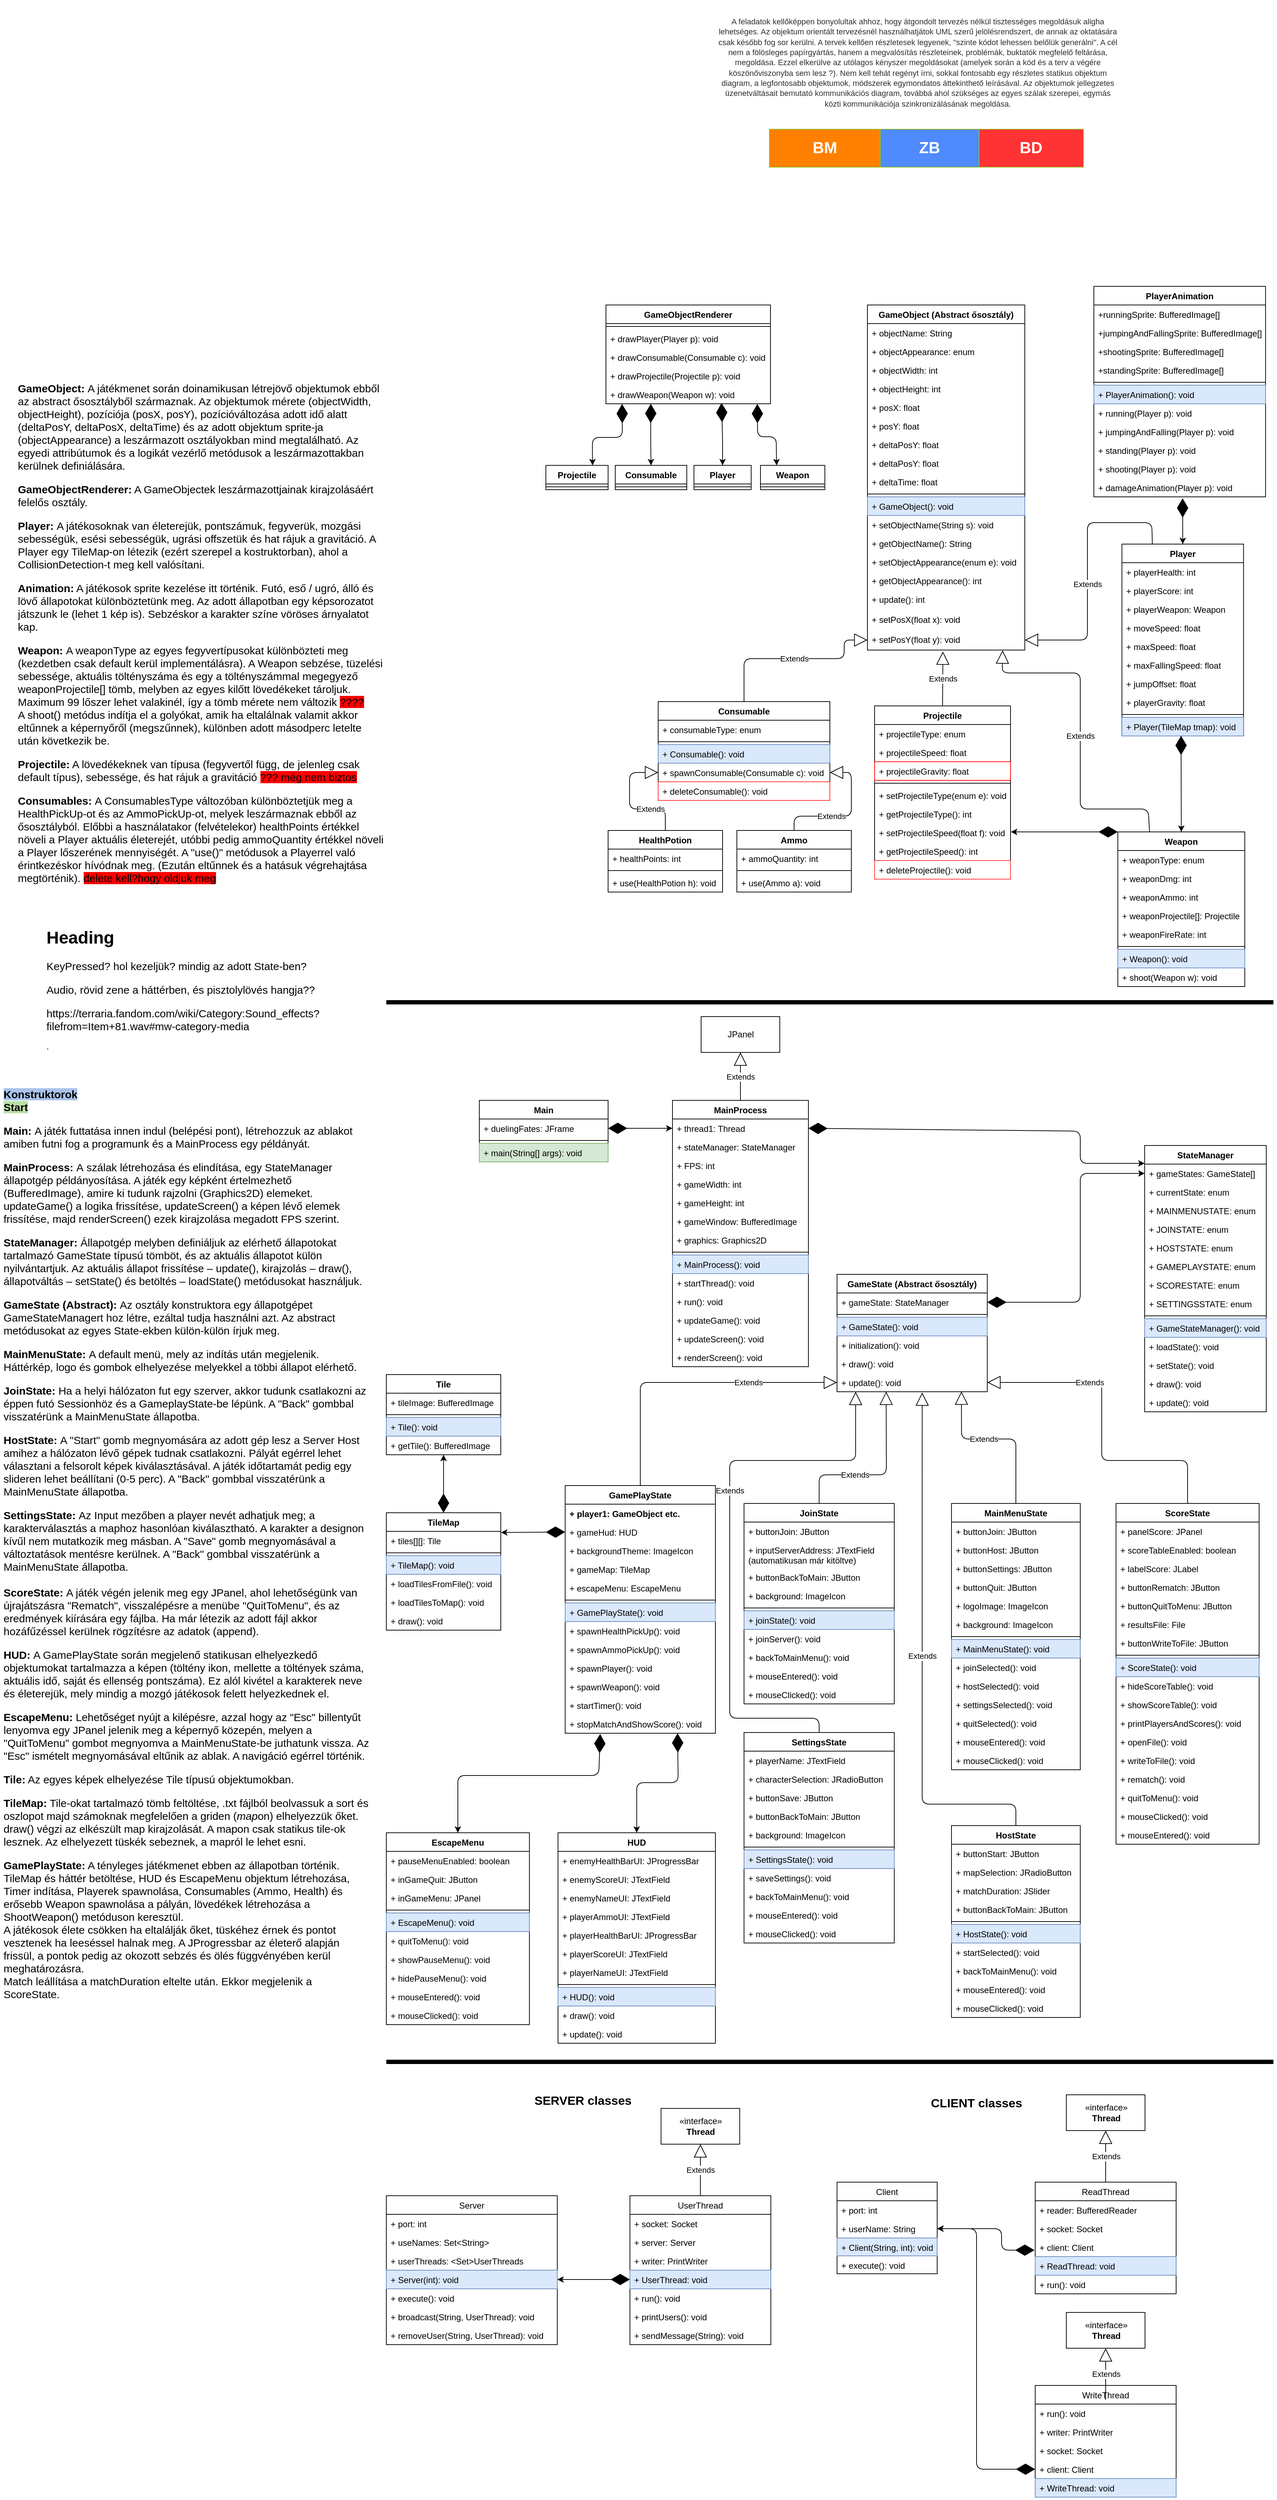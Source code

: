 <mxfile version="14.5.1" type="device"><diagram id="C5RBs43oDa-KdzZeNtuy" name="Page-1"><mxGraphModel dx="6247" dy="1643" grid="1" gridSize="10" guides="1" tooltips="1" connect="1" arrows="1" fold="1" page="1" pageScale="1" pageWidth="3300" pageHeight="4681" math="0" shadow="0"><root><mxCell id="WIyWlLk6GJQsqaUBKTNV-0"/><mxCell id="WIyWlLk6GJQsqaUBKTNV-1" parent="WIyWlLk6GJQsqaUBKTNV-0"/><mxCell id="JeZtBRn4ZJVJt3xqNd3d-0" value="GameObject (Abstract ősosztály)" style="swimlane;fontStyle=1;align=center;verticalAlign=top;childLayout=stackLayout;horizontal=1;startSize=26;horizontalStack=0;resizeParent=1;resizeParentMax=0;resizeLast=0;collapsible=1;marginBottom=0;" parent="WIyWlLk6GJQsqaUBKTNV-1" vertex="1"><mxGeometry x="832.5" y="506" width="220" height="482" as="geometry"><mxRectangle x="430" y="140" width="220" height="26" as="alternateBounds"/></mxGeometry></mxCell><mxCell id="JeZtBRn4ZJVJt3xqNd3d-1" value="+ objectName: String" style="text;strokeColor=none;fillColor=none;align=left;verticalAlign=top;spacingLeft=4;spacingRight=4;overflow=hidden;rotatable=0;points=[[0,0.5],[1,0.5]];portConstraint=eastwest;" parent="JeZtBRn4ZJVJt3xqNd3d-0" vertex="1"><mxGeometry y="26" width="220" height="26" as="geometry"/></mxCell><mxCell id="JeZtBRn4ZJVJt3xqNd3d-256" value="+ objectAppearance: enum" style="text;strokeColor=none;fillColor=none;align=left;verticalAlign=top;spacingLeft=4;spacingRight=4;overflow=hidden;rotatable=0;points=[[0,0.5],[1,0.5]];portConstraint=eastwest;" parent="JeZtBRn4ZJVJt3xqNd3d-0" vertex="1"><mxGeometry y="52" width="220" height="26" as="geometry"/></mxCell><mxCell id="JeZtBRn4ZJVJt3xqNd3d-316" value="+ objectWidth: int" style="text;strokeColor=none;fillColor=none;align=left;verticalAlign=top;spacingLeft=4;spacingRight=4;overflow=hidden;rotatable=0;points=[[0,0.5],[1,0.5]];portConstraint=eastwest;" parent="JeZtBRn4ZJVJt3xqNd3d-0" vertex="1"><mxGeometry y="78" width="220" height="26" as="geometry"/></mxCell><mxCell id="JeZtBRn4ZJVJt3xqNd3d-317" value="+ objectHeight: int" style="text;strokeColor=none;fillColor=none;align=left;verticalAlign=top;spacingLeft=4;spacingRight=4;overflow=hidden;rotatable=0;points=[[0,0.5],[1,0.5]];portConstraint=eastwest;" parent="JeZtBRn4ZJVJt3xqNd3d-0" vertex="1"><mxGeometry y="104" width="220" height="26" as="geometry"/></mxCell><mxCell id="JeZtBRn4ZJVJt3xqNd3d-257" value="+ posX: float" style="text;strokeColor=none;fillColor=none;align=left;verticalAlign=top;spacingLeft=4;spacingRight=4;overflow=hidden;rotatable=0;points=[[0,0.5],[1,0.5]];portConstraint=eastwest;" parent="JeZtBRn4ZJVJt3xqNd3d-0" vertex="1"><mxGeometry y="130" width="220" height="26" as="geometry"/></mxCell><mxCell id="JeZtBRn4ZJVJt3xqNd3d-258" value="+ posY: float" style="text;strokeColor=none;fillColor=none;align=left;verticalAlign=top;spacingLeft=4;spacingRight=4;overflow=hidden;rotatable=0;points=[[0,0.5],[1,0.5]];portConstraint=eastwest;" parent="JeZtBRn4ZJVJt3xqNd3d-0" vertex="1"><mxGeometry y="156" width="220" height="26" as="geometry"/></mxCell><mxCell id="JeZtBRn4ZJVJt3xqNd3d-259" value="+ deltaPosY: float" style="text;strokeColor=none;fillColor=none;align=left;verticalAlign=top;spacingLeft=4;spacingRight=4;overflow=hidden;rotatable=0;points=[[0,0.5],[1,0.5]];portConstraint=eastwest;" parent="JeZtBRn4ZJVJt3xqNd3d-0" vertex="1"><mxGeometry y="182" width="220" height="26" as="geometry"/></mxCell><mxCell id="JeZtBRn4ZJVJt3xqNd3d-260" value="+ deltaPosY: float" style="text;strokeColor=none;fillColor=none;align=left;verticalAlign=top;spacingLeft=4;spacingRight=4;overflow=hidden;rotatable=0;points=[[0,0.5],[1,0.5]];portConstraint=eastwest;" parent="JeZtBRn4ZJVJt3xqNd3d-0" vertex="1"><mxGeometry y="208" width="220" height="26" as="geometry"/></mxCell><mxCell id="Zpp8Stq3liSMn8kAWy63-0" value="+ deltaTime: float" style="text;strokeColor=none;fillColor=none;align=left;verticalAlign=top;spacingLeft=4;spacingRight=4;overflow=hidden;rotatable=0;points=[[0,0.5],[1,0.5]];portConstraint=eastwest;" parent="JeZtBRn4ZJVJt3xqNd3d-0" vertex="1"><mxGeometry y="234" width="220" height="26" as="geometry"/></mxCell><mxCell id="JeZtBRn4ZJVJt3xqNd3d-2" value="" style="line;strokeWidth=1;fillColor=none;align=left;verticalAlign=middle;spacingTop=-1;spacingLeft=3;spacingRight=3;rotatable=0;labelPosition=right;points=[];portConstraint=eastwest;" parent="JeZtBRn4ZJVJt3xqNd3d-0" vertex="1"><mxGeometry y="260" width="220" height="8" as="geometry"/></mxCell><mxCell id="JeZtBRn4ZJVJt3xqNd3d-3" value="+ GameObject(): void" style="text;strokeColor=#6c8ebf;fillColor=#dae8fc;align=left;verticalAlign=top;spacingLeft=4;spacingRight=4;overflow=hidden;rotatable=0;points=[[0,0.5],[1,0.5]];portConstraint=eastwest;" parent="JeZtBRn4ZJVJt3xqNd3d-0" vertex="1"><mxGeometry y="268" width="220" height="26" as="geometry"/></mxCell><mxCell id="T7LQ-TurbzekTdMYVXfk-73" value="+ setObjectName(String s): void" style="text;strokeColor=none;fillColor=none;align=left;verticalAlign=top;spacingLeft=4;spacingRight=4;overflow=hidden;rotatable=0;points=[[0,0.5],[1,0.5]];portConstraint=eastwest;" vertex="1" parent="JeZtBRn4ZJVJt3xqNd3d-0"><mxGeometry y="294" width="220" height="26" as="geometry"/></mxCell><mxCell id="JeZtBRn4ZJVJt3xqNd3d-261" value="+ getObjectName(): String" style="text;strokeColor=none;fillColor=none;align=left;verticalAlign=top;spacingLeft=4;spacingRight=4;overflow=hidden;rotatable=0;points=[[0,0.5],[1,0.5]];portConstraint=eastwest;" parent="JeZtBRn4ZJVJt3xqNd3d-0" vertex="1"><mxGeometry y="320" width="220" height="26" as="geometry"/></mxCell><mxCell id="JeZtBRn4ZJVJt3xqNd3d-262" value="+ setObjectAppearance(enum e): void" style="text;strokeColor=none;fillColor=none;align=left;verticalAlign=top;spacingLeft=4;spacingRight=4;overflow=hidden;rotatable=0;points=[[0,0.5],[1,0.5]];portConstraint=eastwest;" parent="JeZtBRn4ZJVJt3xqNd3d-0" vertex="1"><mxGeometry y="346" width="220" height="26" as="geometry"/></mxCell><mxCell id="JeZtBRn4ZJVJt3xqNd3d-263" value="+ getObjectAppearance(): int" style="text;strokeColor=none;fillColor=none;align=left;verticalAlign=top;spacingLeft=4;spacingRight=4;overflow=hidden;rotatable=0;points=[[0,0.5],[1,0.5]];portConstraint=eastwest;" parent="JeZtBRn4ZJVJt3xqNd3d-0" vertex="1"><mxGeometry y="372" width="220" height="26" as="geometry"/></mxCell><mxCell id="JeZtBRn4ZJVJt3xqNd3d-321" value="+ update(): int" style="text;strokeColor=none;fillColor=none;align=left;verticalAlign=top;spacingLeft=4;spacingRight=4;overflow=hidden;rotatable=0;points=[[0,0.5],[1,0.5]];portConstraint=eastwest;" parent="JeZtBRn4ZJVJt3xqNd3d-0" vertex="1"><mxGeometry y="398" width="220" height="28" as="geometry"/></mxCell><mxCell id="JeZtBRn4ZJVJt3xqNd3d-322" value="+ setPosX(float x): void" style="text;strokeColor=none;fillColor=none;align=left;verticalAlign=top;spacingLeft=4;spacingRight=4;overflow=hidden;rotatable=0;points=[[0,0.5],[1,0.5]];portConstraint=eastwest;" parent="JeZtBRn4ZJVJt3xqNd3d-0" vertex="1"><mxGeometry y="426" width="220" height="28" as="geometry"/></mxCell><mxCell id="JeZtBRn4ZJVJt3xqNd3d-320" value="+ setPosY(float y): void" style="text;strokeColor=none;fillColor=none;align=left;verticalAlign=top;spacingLeft=4;spacingRight=4;overflow=hidden;rotatable=0;points=[[0,0.5],[1,0.5]];portConstraint=eastwest;" parent="JeZtBRn4ZJVJt3xqNd3d-0" vertex="1"><mxGeometry y="454" width="220" height="28" as="geometry"/></mxCell><mxCell id="JeZtBRn4ZJVJt3xqNd3d-265" value="Projectile" style="swimlane;fontStyle=1;align=center;verticalAlign=top;childLayout=stackLayout;horizontal=1;startSize=26;horizontalStack=0;resizeParent=1;resizeParentMax=0;resizeLast=0;collapsible=1;marginBottom=0;" parent="WIyWlLk6GJQsqaUBKTNV-1" vertex="1"><mxGeometry x="842.5" y="1066" width="190" height="242" as="geometry"/></mxCell><mxCell id="JeZtBRn4ZJVJt3xqNd3d-266" value="+ projectileType: enum" style="text;strokeColor=none;fillColor=none;align=left;verticalAlign=top;spacingLeft=4;spacingRight=4;overflow=hidden;rotatable=0;points=[[0,0.5],[1,0.5]];portConstraint=eastwest;" parent="JeZtBRn4ZJVJt3xqNd3d-265" vertex="1"><mxGeometry y="26" width="190" height="26" as="geometry"/></mxCell><mxCell id="JeZtBRn4ZJVJt3xqNd3d-269" value="+ projectileSpeed: float" style="text;strokeColor=none;fillColor=none;align=left;verticalAlign=top;spacingLeft=4;spacingRight=4;overflow=hidden;rotatable=0;points=[[0,0.5],[1,0.5]];portConstraint=eastwest;" parent="JeZtBRn4ZJVJt3xqNd3d-265" vertex="1"><mxGeometry y="52" width="190" height="26" as="geometry"/></mxCell><mxCell id="T7LQ-TurbzekTdMYVXfk-80" value="+ projectileGravity: float" style="text;fillColor=none;align=left;verticalAlign=top;spacingLeft=4;spacingRight=4;overflow=hidden;rotatable=0;points=[[0,0.5],[1,0.5]];portConstraint=eastwest;strokeColor=#FF0000;" vertex="1" parent="JeZtBRn4ZJVJt3xqNd3d-265"><mxGeometry y="78" width="190" height="26" as="geometry"/></mxCell><mxCell id="JeZtBRn4ZJVJt3xqNd3d-267" value="" style="line;strokeWidth=1;fillColor=none;align=left;verticalAlign=middle;spacingTop=-1;spacingLeft=3;spacingRight=3;rotatable=0;labelPosition=right;points=[];portConstraint=eastwest;" parent="JeZtBRn4ZJVJt3xqNd3d-265" vertex="1"><mxGeometry y="104" width="190" height="8" as="geometry"/></mxCell><mxCell id="JeZtBRn4ZJVJt3xqNd3d-268" value="+ setProjectileType(enum e): void" style="text;strokeColor=none;fillColor=none;align=left;verticalAlign=top;spacingLeft=4;spacingRight=4;overflow=hidden;rotatable=0;points=[[0,0.5],[1,0.5]];portConstraint=eastwest;" parent="JeZtBRn4ZJVJt3xqNd3d-265" vertex="1"><mxGeometry y="112" width="190" height="26" as="geometry"/></mxCell><mxCell id="JeZtBRn4ZJVJt3xqNd3d-272" value="+ getProjectileType(): int" style="text;strokeColor=none;fillColor=none;align=left;verticalAlign=top;spacingLeft=4;spacingRight=4;overflow=hidden;rotatable=0;points=[[0,0.5],[1,0.5]];portConstraint=eastwest;" parent="JeZtBRn4ZJVJt3xqNd3d-265" vertex="1"><mxGeometry y="138" width="190" height="26" as="geometry"/></mxCell><mxCell id="JeZtBRn4ZJVJt3xqNd3d-271" value="+ setProjectileSpeed(float f): void" style="text;strokeColor=none;fillColor=none;align=left;verticalAlign=top;spacingLeft=4;spacingRight=4;overflow=hidden;rotatable=0;points=[[0,0.5],[1,0.5]];portConstraint=eastwest;" parent="JeZtBRn4ZJVJt3xqNd3d-265" vertex="1"><mxGeometry y="164" width="190" height="26" as="geometry"/></mxCell><mxCell id="JeZtBRn4ZJVJt3xqNd3d-270" value="+ getProjectileSpeed(): int" style="text;strokeColor=none;fillColor=none;align=left;verticalAlign=top;spacingLeft=4;spacingRight=4;overflow=hidden;rotatable=0;points=[[0,0.5],[1,0.5]];portConstraint=eastwest;" parent="JeZtBRn4ZJVJt3xqNd3d-265" vertex="1"><mxGeometry y="190" width="190" height="26" as="geometry"/></mxCell><mxCell id="T7LQ-TurbzekTdMYVXfk-82" value="+ deleteProjectile(): void" style="text;fillColor=none;align=left;verticalAlign=top;spacingLeft=4;spacingRight=4;overflow=hidden;rotatable=0;points=[[0,0.5],[1,0.5]];portConstraint=eastwest;strokeColor=#FF3333;strokeWidth=1;" vertex="1" parent="JeZtBRn4ZJVJt3xqNd3d-265"><mxGeometry y="216" width="190" height="26" as="geometry"/></mxCell><mxCell id="JeZtBRn4ZJVJt3xqNd3d-275" value="Extends" style="endArrow=block;endSize=16;endFill=0;html=1;exitX=0.5;exitY=0;exitDx=0;exitDy=0;" parent="WIyWlLk6GJQsqaUBKTNV-1" source="JeZtBRn4ZJVJt3xqNd3d-265" edge="1"><mxGeometry width="160" relative="1" as="geometry"><mxPoint x="982.5" y="1142" as="sourcePoint"/><mxPoint x="938" y="990" as="targetPoint"/></mxGeometry></mxCell><mxCell id="JeZtBRn4ZJVJt3xqNd3d-276" value="Consumable" style="swimlane;fontStyle=1;align=center;verticalAlign=top;childLayout=stackLayout;horizontal=1;startSize=26;horizontalStack=0;resizeParent=1;resizeParentMax=0;resizeLast=0;collapsible=1;marginBottom=0;" parent="WIyWlLk6GJQsqaUBKTNV-1" vertex="1"><mxGeometry x="540" y="1060" width="240" height="138" as="geometry"/></mxCell><mxCell id="JeZtBRn4ZJVJt3xqNd3d-277" value="+ consumableType: enum" style="text;strokeColor=none;fillColor=none;align=left;verticalAlign=top;spacingLeft=4;spacingRight=4;overflow=hidden;rotatable=0;points=[[0,0.5],[1,0.5]];portConstraint=eastwest;" parent="JeZtBRn4ZJVJt3xqNd3d-276" vertex="1"><mxGeometry y="26" width="240" height="26" as="geometry"/></mxCell><mxCell id="JeZtBRn4ZJVJt3xqNd3d-278" value="" style="line;strokeWidth=1;fillColor=none;align=left;verticalAlign=middle;spacingTop=-1;spacingLeft=3;spacingRight=3;rotatable=0;labelPosition=right;points=[];portConstraint=eastwest;" parent="JeZtBRn4ZJVJt3xqNd3d-276" vertex="1"><mxGeometry y="52" width="240" height="8" as="geometry"/></mxCell><mxCell id="T7LQ-TurbzekTdMYVXfk-81" value="+ Consumable(): void" style="text;strokeColor=#6c8ebf;fillColor=#dae8fc;align=left;verticalAlign=top;spacingLeft=4;spacingRight=4;overflow=hidden;rotatable=0;points=[[0,0.5],[1,0.5]];portConstraint=eastwest;" vertex="1" parent="JeZtBRn4ZJVJt3xqNd3d-276"><mxGeometry y="60" width="240" height="26" as="geometry"/></mxCell><mxCell id="Zpp8Stq3liSMn8kAWy63-38" value="+ spawnConsumable(Consumable c): void" style="text;strokeColor=none;fillColor=none;align=left;verticalAlign=top;spacingLeft=4;spacingRight=4;overflow=hidden;rotatable=0;points=[[0,0.5],[1,0.5]];portConstraint=eastwest;" parent="JeZtBRn4ZJVJt3xqNd3d-276" vertex="1"><mxGeometry y="86" width="240" height="26" as="geometry"/></mxCell><mxCell id="T7LQ-TurbzekTdMYVXfk-62" value="+ deleteConsumable(): void" style="text;fillColor=none;align=left;verticalAlign=top;spacingLeft=4;spacingRight=4;overflow=hidden;rotatable=0;points=[[0,0.5],[1,0.5]];portConstraint=eastwest;strokeColor=#FF3333;strokeWidth=1;" vertex="1" parent="JeZtBRn4ZJVJt3xqNd3d-276"><mxGeometry y="112" width="240" height="26" as="geometry"/></mxCell><mxCell id="JeZtBRn4ZJVJt3xqNd3d-280" value="Extends" style="endArrow=block;endSize=16;endFill=0;html=1;exitX=0.5;exitY=0;exitDx=0;exitDy=0;entryX=0;entryY=0.5;entryDx=0;entryDy=0;" parent="WIyWlLk6GJQsqaUBKTNV-1" source="JeZtBRn4ZJVJt3xqNd3d-276" target="JeZtBRn4ZJVJt3xqNd3d-320" edge="1"><mxGeometry width="160" relative="1" as="geometry"><mxPoint x="922.5" y="1365" as="sourcePoint"/><mxPoint x="832.5" y="962" as="targetPoint"/><Array as="points"><mxPoint x="660" y="1000"/><mxPoint x="800" y="1000"/><mxPoint x="800" y="974"/></Array></mxGeometry></mxCell><mxCell id="JeZtBRn4ZJVJt3xqNd3d-281" value="HealthPotion" style="swimlane;fontStyle=1;align=center;verticalAlign=top;childLayout=stackLayout;horizontal=1;startSize=26;horizontalStack=0;resizeParent=1;resizeParentMax=0;resizeLast=0;collapsible=1;marginBottom=0;" parent="WIyWlLk6GJQsqaUBKTNV-1" vertex="1"><mxGeometry x="470" y="1240" width="160" height="86" as="geometry"/></mxCell><mxCell id="JeZtBRn4ZJVJt3xqNd3d-282" value="+ healthPoints: int" style="text;strokeColor=none;fillColor=none;align=left;verticalAlign=top;spacingLeft=4;spacingRight=4;overflow=hidden;rotatable=0;points=[[0,0.5],[1,0.5]];portConstraint=eastwest;" parent="JeZtBRn4ZJVJt3xqNd3d-281" vertex="1"><mxGeometry y="26" width="160" height="26" as="geometry"/></mxCell><mxCell id="JeZtBRn4ZJVJt3xqNd3d-283" value="" style="line;strokeWidth=1;fillColor=none;align=left;verticalAlign=middle;spacingTop=-1;spacingLeft=3;spacingRight=3;rotatable=0;labelPosition=right;points=[];portConstraint=eastwest;" parent="JeZtBRn4ZJVJt3xqNd3d-281" vertex="1"><mxGeometry y="52" width="160" height="8" as="geometry"/></mxCell><mxCell id="Zpp8Stq3liSMn8kAWy63-37" value="+ use(HealthPotion h): void" style="text;strokeColor=none;fillColor=none;align=left;verticalAlign=top;spacingLeft=4;spacingRight=4;overflow=hidden;rotatable=0;points=[[0,0.5],[1,0.5]];portConstraint=eastwest;" parent="JeZtBRn4ZJVJt3xqNd3d-281" vertex="1"><mxGeometry y="60" width="160" height="26" as="geometry"/></mxCell><mxCell id="JeZtBRn4ZJVJt3xqNd3d-285" value="Ammo" style="swimlane;fontStyle=1;align=center;verticalAlign=top;childLayout=stackLayout;horizontal=1;startSize=26;horizontalStack=0;resizeParent=1;resizeParentMax=0;resizeLast=0;collapsible=1;marginBottom=0;" parent="WIyWlLk6GJQsqaUBKTNV-1" vertex="1"><mxGeometry x="650" y="1240" width="160" height="86" as="geometry"/></mxCell><mxCell id="JeZtBRn4ZJVJt3xqNd3d-286" value="+ ammoQuantity: int" style="text;strokeColor=none;fillColor=none;align=left;verticalAlign=top;spacingLeft=4;spacingRight=4;overflow=hidden;rotatable=0;points=[[0,0.5],[1,0.5]];portConstraint=eastwest;" parent="JeZtBRn4ZJVJt3xqNd3d-285" vertex="1"><mxGeometry y="26" width="160" height="26" as="geometry"/></mxCell><mxCell id="JeZtBRn4ZJVJt3xqNd3d-287" value="" style="line;strokeWidth=1;fillColor=none;align=left;verticalAlign=middle;spacingTop=-1;spacingLeft=3;spacingRight=3;rotatable=0;labelPosition=right;points=[];portConstraint=eastwest;" parent="JeZtBRn4ZJVJt3xqNd3d-285" vertex="1"><mxGeometry y="52" width="160" height="8" as="geometry"/></mxCell><mxCell id="_JxZ4ZDpzI68w7kfM63D-3" value="+ use(Ammo a): void" style="text;strokeColor=none;fillColor=none;align=left;verticalAlign=top;spacingLeft=4;spacingRight=4;overflow=hidden;rotatable=0;points=[[0,0.5],[1,0.5]];portConstraint=eastwest;" parent="JeZtBRn4ZJVJt3xqNd3d-285" vertex="1"><mxGeometry y="60" width="160" height="26" as="geometry"/></mxCell><mxCell id="JeZtBRn4ZJVJt3xqNd3d-289" value="Extends" style="endArrow=block;endSize=16;endFill=0;html=1;exitX=0.5;exitY=0;exitDx=0;exitDy=0;entryX=1;entryY=0.5;entryDx=0;entryDy=0;" parent="WIyWlLk6GJQsqaUBKTNV-1" source="JeZtBRn4ZJVJt3xqNd3d-285" target="Zpp8Stq3liSMn8kAWy63-38" edge="1"><mxGeometry x="-0.251" width="160" relative="1" as="geometry"><mxPoint x="676.5" y="1292" as="sourcePoint"/><mxPoint x="705.46" y="1238.988" as="targetPoint"/><Array as="points"><mxPoint x="730" y="1220"/><mxPoint x="810" y="1220"/><mxPoint x="810" y="1159"/></Array><mxPoint as="offset"/></mxGeometry></mxCell><mxCell id="JeZtBRn4ZJVJt3xqNd3d-290" value="&lt;span style=&quot;font-weight: 400&quot;&gt;Extends&lt;/span&gt;" style="endArrow=block;endSize=16;endFill=0;html=1;exitX=0.5;exitY=0;exitDx=0;exitDy=0;fontStyle=1;entryX=0;entryY=0.5;entryDx=0;entryDy=0;" parent="WIyWlLk6GJQsqaUBKTNV-1" source="JeZtBRn4ZJVJt3xqNd3d-281" target="Zpp8Stq3liSMn8kAWy63-38" edge="1"><mxGeometry x="-0.401" width="160" relative="1" as="geometry"><mxPoint x="628.42" y="1292" as="sourcePoint"/><mxPoint x="590" y="1154" as="targetPoint"/><Array as="points"><mxPoint x="550" y="1210"/><mxPoint x="500" y="1210"/><mxPoint x="500" y="1159"/></Array><mxPoint as="offset"/></mxGeometry></mxCell><mxCell id="JeZtBRn4ZJVJt3xqNd3d-291" value="Weapon" style="swimlane;fontStyle=1;align=center;verticalAlign=top;childLayout=stackLayout;horizontal=1;startSize=26;horizontalStack=0;resizeParent=1;resizeParentMax=0;resizeLast=0;collapsible=1;marginBottom=0;" parent="WIyWlLk6GJQsqaUBKTNV-1" vertex="1"><mxGeometry x="1182.5" y="1242" width="177.5" height="216" as="geometry"/></mxCell><mxCell id="JeZtBRn4ZJVJt3xqNd3d-292" value="+ weaponType: enum" style="text;strokeColor=none;fillColor=none;align=left;verticalAlign=top;spacingLeft=4;spacingRight=4;overflow=hidden;rotatable=0;points=[[0,0.5],[1,0.5]];portConstraint=eastwest;" parent="JeZtBRn4ZJVJt3xqNd3d-291" vertex="1"><mxGeometry y="26" width="177.5" height="26" as="geometry"/></mxCell><mxCell id="JeZtBRn4ZJVJt3xqNd3d-296" value="+ weaponDmg: int" style="text;strokeColor=none;fillColor=none;align=left;verticalAlign=top;spacingLeft=4;spacingRight=4;overflow=hidden;rotatable=0;points=[[0,0.5],[1,0.5]];portConstraint=eastwest;" parent="JeZtBRn4ZJVJt3xqNd3d-291" vertex="1"><mxGeometry y="52" width="177.5" height="26" as="geometry"/></mxCell><mxCell id="JeZtBRn4ZJVJt3xqNd3d-297" value="+ weaponAmmo: int" style="text;strokeColor=none;fillColor=none;align=left;verticalAlign=top;spacingLeft=4;spacingRight=4;overflow=hidden;rotatable=0;points=[[0,0.5],[1,0.5]];portConstraint=eastwest;" parent="JeZtBRn4ZJVJt3xqNd3d-291" vertex="1"><mxGeometry y="78" width="177.5" height="26" as="geometry"/></mxCell><mxCell id="JeZtBRn4ZJVJt3xqNd3d-298" value="+ weaponProjectile[]: Projectile" style="text;strokeColor=none;fillColor=none;align=left;verticalAlign=top;spacingLeft=4;spacingRight=4;overflow=hidden;rotatable=0;points=[[0,0.5],[1,0.5]];portConstraint=eastwest;" parent="JeZtBRn4ZJVJt3xqNd3d-291" vertex="1"><mxGeometry y="104" width="177.5" height="26" as="geometry"/></mxCell><mxCell id="JeZtBRn4ZJVJt3xqNd3d-299" value="+ weaponFireRate: int" style="text;strokeColor=none;fillColor=none;align=left;verticalAlign=top;spacingLeft=4;spacingRight=4;overflow=hidden;rotatable=0;points=[[0,0.5],[1,0.5]];portConstraint=eastwest;" parent="JeZtBRn4ZJVJt3xqNd3d-291" vertex="1"><mxGeometry y="130" width="177.5" height="26" as="geometry"/></mxCell><mxCell id="JeZtBRn4ZJVJt3xqNd3d-293" value="" style="line;strokeWidth=1;fillColor=none;align=left;verticalAlign=middle;spacingTop=-1;spacingLeft=3;spacingRight=3;rotatable=0;labelPosition=right;points=[];portConstraint=eastwest;" parent="JeZtBRn4ZJVJt3xqNd3d-291" vertex="1"><mxGeometry y="156" width="177.5" height="8" as="geometry"/></mxCell><mxCell id="Zpp8Stq3liSMn8kAWy63-36" value="+ Weapon(): void" style="text;strokeColor=#6c8ebf;fillColor=#dae8fc;align=left;verticalAlign=top;spacingLeft=4;spacingRight=4;overflow=hidden;rotatable=0;points=[[0,0.5],[1,0.5]];portConstraint=eastwest;" parent="JeZtBRn4ZJVJt3xqNd3d-291" vertex="1"><mxGeometry y="164" width="177.5" height="26" as="geometry"/></mxCell><mxCell id="T7LQ-TurbzekTdMYVXfk-74" value="+ shoot(Weapon w): void" style="text;strokeColor=none;fillColor=none;align=left;verticalAlign=top;spacingLeft=4;spacingRight=4;overflow=hidden;rotatable=0;points=[[0,0.5],[1,0.5]];portConstraint=eastwest;" vertex="1" parent="JeZtBRn4ZJVJt3xqNd3d-291"><mxGeometry y="190" width="177.5" height="26" as="geometry"/></mxCell><mxCell id="JeZtBRn4ZJVJt3xqNd3d-295" value="Extends" style="endArrow=block;endSize=16;endFill=0;html=1;exitX=0.25;exitY=0;exitDx=0;exitDy=0;entryX=0.859;entryY=1.014;entryDx=0;entryDy=0;entryPerimeter=0;" parent="WIyWlLk6GJQsqaUBKTNV-1" source="JeZtBRn4ZJVJt3xqNd3d-291" target="JeZtBRn4ZJVJt3xqNd3d-320" edge="1"><mxGeometry width="160" relative="1" as="geometry"><mxPoint x="1012.5" y="1052" as="sourcePoint"/><mxPoint x="1021" y="970" as="targetPoint"/><Array as="points"><mxPoint x="1225" y="1210"/><mxPoint x="1130" y="1210"/><mxPoint x="1130" y="1020"/><mxPoint x="1021" y="1020"/></Array></mxGeometry></mxCell><mxCell id="JeZtBRn4ZJVJt3xqNd3d-300" value="Player" style="swimlane;fontStyle=1;align=center;verticalAlign=top;childLayout=stackLayout;horizontal=1;startSize=26;horizontalStack=0;resizeParent=1;resizeParentMax=0;resizeLast=0;collapsible=1;marginBottom=0;" parent="WIyWlLk6GJQsqaUBKTNV-1" vertex="1"><mxGeometry x="1188.25" y="840" width="170" height="268" as="geometry"/></mxCell><mxCell id="JeZtBRn4ZJVJt3xqNd3d-301" value="+ playerHealth: int" style="text;strokeColor=none;fillColor=none;align=left;verticalAlign=top;spacingLeft=4;spacingRight=4;overflow=hidden;rotatable=0;points=[[0,0.5],[1,0.5]];portConstraint=eastwest;" parent="JeZtBRn4ZJVJt3xqNd3d-300" vertex="1"><mxGeometry y="26" width="170" height="26" as="geometry"/></mxCell><mxCell id="JeZtBRn4ZJVJt3xqNd3d-302" value="+ playerScore: int" style="text;strokeColor=none;fillColor=none;align=left;verticalAlign=top;spacingLeft=4;spacingRight=4;overflow=hidden;rotatable=0;points=[[0,0.5],[1,0.5]];portConstraint=eastwest;" parent="JeZtBRn4ZJVJt3xqNd3d-300" vertex="1"><mxGeometry y="52" width="170" height="26" as="geometry"/></mxCell><mxCell id="JeZtBRn4ZJVJt3xqNd3d-303" value="+ playerWeapon: Weapon" style="text;strokeColor=none;fillColor=none;align=left;verticalAlign=top;spacingLeft=4;spacingRight=4;overflow=hidden;rotatable=0;points=[[0,0.5],[1,0.5]];portConstraint=eastwest;" parent="JeZtBRn4ZJVJt3xqNd3d-300" vertex="1"><mxGeometry y="78" width="170" height="26" as="geometry"/></mxCell><mxCell id="JeZtBRn4ZJVJt3xqNd3d-311" value="+ moveSpeed: float" style="text;strokeColor=none;fillColor=none;align=left;verticalAlign=top;spacingLeft=4;spacingRight=4;overflow=hidden;rotatable=0;points=[[0,0.5],[1,0.5]];portConstraint=eastwest;" parent="JeZtBRn4ZJVJt3xqNd3d-300" vertex="1"><mxGeometry y="104" width="170" height="26" as="geometry"/></mxCell><mxCell id="JeZtBRn4ZJVJt3xqNd3d-315" value="+ maxSpeed: float" style="text;strokeColor=none;fillColor=none;align=left;verticalAlign=top;spacingLeft=4;spacingRight=4;overflow=hidden;rotatable=0;points=[[0,0.5],[1,0.5]];portConstraint=eastwest;" parent="JeZtBRn4ZJVJt3xqNd3d-300" vertex="1"><mxGeometry y="130" width="170" height="26" as="geometry"/></mxCell><mxCell id="JeZtBRn4ZJVJt3xqNd3d-312" value="+ maxFallingSpeed: float" style="text;strokeColor=none;fillColor=none;align=left;verticalAlign=top;spacingLeft=4;spacingRight=4;overflow=hidden;rotatable=0;points=[[0,0.5],[1,0.5]];portConstraint=eastwest;" parent="JeZtBRn4ZJVJt3xqNd3d-300" vertex="1"><mxGeometry y="156" width="170" height="26" as="geometry"/></mxCell><mxCell id="JeZtBRn4ZJVJt3xqNd3d-313" value="+ jumpOffset: float" style="text;strokeColor=none;fillColor=none;align=left;verticalAlign=top;spacingLeft=4;spacingRight=4;overflow=hidden;rotatable=0;points=[[0,0.5],[1,0.5]];portConstraint=eastwest;" parent="JeZtBRn4ZJVJt3xqNd3d-300" vertex="1"><mxGeometry y="182" width="170" height="26" as="geometry"/></mxCell><mxCell id="JeZtBRn4ZJVJt3xqNd3d-314" value="+ playerGravity: float&#10;" style="text;strokeColor=none;fillColor=none;align=left;verticalAlign=top;spacingLeft=4;spacingRight=4;overflow=hidden;rotatable=0;points=[[0,0.5],[1,0.5]];portConstraint=eastwest;" parent="JeZtBRn4ZJVJt3xqNd3d-300" vertex="1"><mxGeometry y="208" width="170" height="26" as="geometry"/></mxCell><mxCell id="JeZtBRn4ZJVJt3xqNd3d-306" value="" style="line;strokeWidth=1;fillColor=none;align=left;verticalAlign=middle;spacingTop=-1;spacingLeft=3;spacingRight=3;rotatable=0;labelPosition=right;points=[];portConstraint=eastwest;" parent="JeZtBRn4ZJVJt3xqNd3d-300" vertex="1"><mxGeometry y="234" width="170" height="8" as="geometry"/></mxCell><mxCell id="T7LQ-TurbzekTdMYVXfk-65" value="+ Player(TileMap tmap): void" style="text;strokeColor=#6c8ebf;fillColor=#dae8fc;align=left;verticalAlign=top;spacingLeft=4;spacingRight=4;overflow=hidden;rotatable=0;points=[[0,0.5],[1,0.5]];portConstraint=eastwest;" vertex="1" parent="JeZtBRn4ZJVJt3xqNd3d-300"><mxGeometry y="242" width="170" height="26" as="geometry"/></mxCell><mxCell id="JeZtBRn4ZJVJt3xqNd3d-308" value="Extends" style="endArrow=block;endSize=16;endFill=0;html=1;entryX=1;entryY=0.5;entryDx=0;entryDy=0;exitX=0.25;exitY=0;exitDx=0;exitDy=0;" parent="WIyWlLk6GJQsqaUBKTNV-1" source="JeZtBRn4ZJVJt3xqNd3d-300" target="JeZtBRn4ZJVJt3xqNd3d-320" edge="1"><mxGeometry x="0.112" width="160" relative="1" as="geometry"><mxPoint x="1183" y="926" as="sourcePoint"/><mxPoint x="1072.5" y="916" as="targetPoint"/><Array as="points"><mxPoint x="1230" y="810"/><mxPoint x="1180" y="810"/><mxPoint x="1140" y="810"/><mxPoint x="1140" y="900"/><mxPoint x="1140" y="974"/></Array><mxPoint as="offset"/></mxGeometry></mxCell><mxCell id="JeZtBRn4ZJVJt3xqNd3d-323" value="TileMap" style="swimlane;fontStyle=1;align=center;verticalAlign=top;childLayout=stackLayout;horizontal=1;startSize=26;horizontalStack=0;resizeParent=1;resizeParentMax=0;resizeLast=0;collapsible=1;marginBottom=0;" parent="WIyWlLk6GJQsqaUBKTNV-1" vertex="1"><mxGeometry x="160" y="2193" width="160" height="164" as="geometry"/></mxCell><mxCell id="JeZtBRn4ZJVJt3xqNd3d-324" value="+ tiles[][]: Tile" style="text;strokeColor=none;fillColor=none;align=left;verticalAlign=top;spacingLeft=4;spacingRight=4;overflow=hidden;rotatable=0;points=[[0,0.5],[1,0.5]];portConstraint=eastwest;" parent="JeZtBRn4ZJVJt3xqNd3d-323" vertex="1"><mxGeometry y="26" width="160" height="26" as="geometry"/></mxCell><mxCell id="JeZtBRn4ZJVJt3xqNd3d-325" value="" style="line;strokeWidth=1;fillColor=none;align=left;verticalAlign=middle;spacingTop=-1;spacingLeft=3;spacingRight=3;rotatable=0;labelPosition=right;points=[];portConstraint=eastwest;" parent="JeZtBRn4ZJVJt3xqNd3d-323" vertex="1"><mxGeometry y="52" width="160" height="8" as="geometry"/></mxCell><mxCell id="T7LQ-TurbzekTdMYVXfk-5" value="+ TileMap(): void" style="text;strokeColor=#6c8ebf;fillColor=#dae8fc;align=left;verticalAlign=top;spacingLeft=4;spacingRight=4;overflow=hidden;rotatable=0;points=[[0,0.5],[1,0.5]];portConstraint=eastwest;" vertex="1" parent="JeZtBRn4ZJVJt3xqNd3d-323"><mxGeometry y="60" width="160" height="26" as="geometry"/></mxCell><mxCell id="T7LQ-TurbzekTdMYVXfk-3" value="+ loadTilesFromFile(): void" style="text;strokeColor=none;fillColor=none;align=left;verticalAlign=top;spacingLeft=4;spacingRight=4;overflow=hidden;rotatable=0;points=[[0,0.5],[1,0.5]];portConstraint=eastwest;" vertex="1" parent="JeZtBRn4ZJVJt3xqNd3d-323"><mxGeometry y="86" width="160" height="26" as="geometry"/></mxCell><mxCell id="T7LQ-TurbzekTdMYVXfk-4" value="+ loadTilesToMap(): void" style="text;strokeColor=none;fillColor=none;align=left;verticalAlign=top;spacingLeft=4;spacingRight=4;overflow=hidden;rotatable=0;points=[[0,0.5],[1,0.5]];portConstraint=eastwest;" vertex="1" parent="JeZtBRn4ZJVJt3xqNd3d-323"><mxGeometry y="112" width="160" height="26" as="geometry"/></mxCell><mxCell id="JeZtBRn4ZJVJt3xqNd3d-326" value="+ draw(): void" style="text;strokeColor=none;fillColor=none;align=left;verticalAlign=top;spacingLeft=4;spacingRight=4;overflow=hidden;rotatable=0;points=[[0,0.5],[1,0.5]];portConstraint=eastwest;" parent="JeZtBRn4ZJVJt3xqNd3d-323" vertex="1"><mxGeometry y="138" width="160" height="26" as="geometry"/></mxCell><mxCell id="JeZtBRn4ZJVJt3xqNd3d-327" value="Tile" style="swimlane;fontStyle=1;align=center;verticalAlign=top;childLayout=stackLayout;horizontal=1;startSize=26;horizontalStack=0;resizeParent=1;resizeParentMax=0;resizeLast=0;collapsible=1;marginBottom=0;" parent="WIyWlLk6GJQsqaUBKTNV-1" vertex="1"><mxGeometry x="160" y="2000" width="160" height="112" as="geometry"/></mxCell><mxCell id="T7LQ-TurbzekTdMYVXfk-0" value="+ tileImage: BufferedImage" style="text;strokeColor=none;fillColor=none;align=left;verticalAlign=top;spacingLeft=4;spacingRight=4;overflow=hidden;rotatable=0;points=[[0,0.5],[1,0.5]];portConstraint=eastwest;" vertex="1" parent="JeZtBRn4ZJVJt3xqNd3d-327"><mxGeometry y="26" width="160" height="26" as="geometry"/></mxCell><mxCell id="JeZtBRn4ZJVJt3xqNd3d-329" value="" style="line;strokeWidth=1;fillColor=none;align=left;verticalAlign=middle;spacingTop=-1;spacingLeft=3;spacingRight=3;rotatable=0;labelPosition=right;points=[];portConstraint=eastwest;" parent="JeZtBRn4ZJVJt3xqNd3d-327" vertex="1"><mxGeometry y="52" width="160" height="8" as="geometry"/></mxCell><mxCell id="T7LQ-TurbzekTdMYVXfk-2" value="+ Tile(): void" style="text;strokeColor=#6c8ebf;fillColor=#dae8fc;align=left;verticalAlign=top;spacingLeft=4;spacingRight=4;overflow=hidden;rotatable=0;points=[[0,0.5],[1,0.5]];portConstraint=eastwest;" vertex="1" parent="JeZtBRn4ZJVJt3xqNd3d-327"><mxGeometry y="60" width="160" height="26" as="geometry"/></mxCell><mxCell id="T7LQ-TurbzekTdMYVXfk-1" value="+ getTile(): BufferedImage " style="text;strokeColor=none;fillColor=none;align=left;verticalAlign=top;spacingLeft=4;spacingRight=4;overflow=hidden;rotatable=0;points=[[0,0.5],[1,0.5]];portConstraint=eastwest;" vertex="1" parent="JeZtBRn4ZJVJt3xqNd3d-327"><mxGeometry y="86" width="160" height="26" as="geometry"/></mxCell><mxCell id="JeZtBRn4ZJVJt3xqNd3d-332" value="&lt;p style=&quot;font-size: 15px&quot;&gt;&lt;b&gt;&lt;span style=&quot;background-color: rgb(169 , 196 , 235)&quot;&gt;Konstruktorok&lt;/span&gt;&lt;br&gt;&lt;span style=&quot;background-color: rgb(185 , 224 , 165)&quot;&gt;Start&lt;/span&gt;&lt;/b&gt;&lt;/p&gt;&lt;p style=&quot;font-size: 15px&quot;&gt;&lt;font style=&quot;font-size: 15px ; line-height: 70%&quot;&gt;&lt;b&gt;Main: &lt;/b&gt;A játék futtatása innen indul (belépési pont), létrehozzuk az ablakot amiben futni fog a programunk és a MainProcess egy példányát.&lt;/font&gt;&lt;/p&gt;&lt;p style=&quot;font-size: 15px&quot;&gt;&lt;font style=&quot;font-size: 15px ; line-height: 70%&quot;&gt;&lt;b&gt;MainProcess: &lt;/b&gt;A&amp;nbsp;szálak létrehozása és elindítása, egy StateManager állapotgép példányosítása. A játék egy képként értelmezhető (BufferedImage), amire ki tudunk rajzolni (Graphics2D) elemeket.&lt;br&gt;updateGame() a logika frissítése, updateScreen() a képen lévő elemek frissítése, majd renderScreen() ezek kirajzolása megadott FPS szerint.&lt;br&gt;&lt;/font&gt;&lt;/p&gt;&lt;p style=&quot;font-size: 15px&quot;&gt;&lt;font style=&quot;font-size: 15px ; line-height: 70%&quot;&gt;&lt;b&gt;StateManager: &lt;/b&gt;Állapotgép melyben definiáljuk az elérhető állapotokat tartalmazó GameState típusú tömböt, és az aktuális állapotot külön nyilvántartjuk. Az aktuális állapot frissítése – update(), kirajzolás – draw(), állapotváltás – setState() és betöltés – loadState() metódusokat használjuk.&amp;nbsp;&lt;/font&gt;&lt;/p&gt;&lt;p style=&quot;font-size: 15px&quot;&gt;&lt;font style=&quot;font-size: 15px ; line-height: 70%&quot;&gt;&lt;b&gt;GameState (Abstract):&lt;/b&gt;&amp;nbsp;Az osztály konstruktora egy állapotgépet GameStateManagert hoz létre, ezáltal tudja használni azt. Az abstract metódusokat az egyes State-ekben külön-külön írjuk meg.&lt;/font&gt;&lt;/p&gt;&lt;p style=&quot;font-size: 15px&quot;&gt;&lt;font style=&quot;font-size: 15px ; line-height: 70%&quot;&gt;&lt;b&gt;MainMenuState: &lt;/b&gt;A default menü, mely az indítás után megjelenik. Háttérkép, logo és gombok elhelyezése melyekkel a többi állapot elérhető.&lt;/font&gt;&lt;/p&gt;&lt;p style=&quot;font-size: 15px&quot;&gt;&lt;font style=&quot;font-size: 15px ; line-height: 70%&quot;&gt;&lt;b&gt;JoinState: &lt;/b&gt;Ha a helyi hálózaton fut egy szerver, akkor tudunk csatlakozni az éppen futó Sessionhöz és a GameplayState-be lépünk. A &quot;Back&quot; gombbal visszatérünk a MainMenuState állapotba.&lt;/font&gt;&lt;/p&gt;&lt;p style=&quot;font-size: 15px&quot;&gt;&lt;font style=&quot;font-size: 15px ; line-height: 70%&quot;&gt;&lt;b&gt;HostState:&lt;/b&gt;&amp;nbsp;A &quot;Start&quot; gomb megnyomására az adott gép lesz a Server Host amihez a hálózaton lévő gépek tudnak csatlakozni. Pályát egérrel lehet választani a felsorolt képek kiválasztásával. A játék időtartamát pedig egy slideren lehet beállítani (0-5 perc). A &quot;Back&quot; gombbal visszatérünk a MainMenuState állapotba.&amp;nbsp;&lt;/font&gt;&lt;/p&gt;&lt;b&gt;SettingsState: &lt;/b&gt;Az Input mezőben a player nevét adhatjuk meg; a karakterválasztás a maphoz hasonlóan kiválasztható. A karakter a designon kívűl nem mutatkozik meg másban. A &quot;Save&quot; gomb megnyomásával a változtatások mentésre kerülnek. A &quot;Back&quot; gombbal visszatérünk a MainMenuState állapotba.&amp;nbsp;&lt;br&gt;&lt;br&gt;&lt;b&gt;ScoreState:&lt;/b&gt;&amp;nbsp;A játék végén jelenik meg egy JPanel, ahol lehetőségünk van újrajátszásra &quot;Rematch&quot;, visszalépésre a menübe &quot;QuitToMenu&quot;, és az eredmények kiírására egy fájlba. Ha már létezik az adott fájl akkor hozáfűzéssel kerülnek rögzítésre az adatok (append).&lt;br&gt;&lt;p style=&quot;font-size: 15px&quot;&gt;&lt;b&gt;HUD: &lt;/b&gt;A GamePlayState során megjelenő statikusan elhelyezkedő objektumokat tartalmazza a képen (töltény ikon, mellette a töltények száma, aktuális idő, saját és ellenség pontszáma). Ez alól kivétel a karakterek neve és életerejük, mely mindig a mozgó játékosok felett helyezkednek el.&lt;/p&gt;&lt;p style=&quot;font-size: 15px&quot;&gt;&lt;font style=&quot;font-size: 15px ; line-height: 70%&quot;&gt;&lt;b&gt;EscapeMenu: &lt;/b&gt;Lehetőséget nyújt a kilépésre, azzal hogy az &quot;Esc&quot; billentyűt lenyomva egy JPanel jelenik meg a képernyő közepén, melyen a &quot;QuitToMenu&quot; gombot megnyomva a MainMenuState-be juthatunk vissza. Az &quot;Esc&quot; ismételt megnyomásával eltűnik az ablak. A navigáció egérrel történik.&lt;/font&gt;&lt;/p&gt;&lt;p style=&quot;font-size: 15px&quot;&gt;&lt;font style=&quot;font-size: 15px ; line-height: 70%&quot;&gt;&lt;b&gt;Tile:&lt;/b&gt; Az egyes képek elhelyezése Tile típusú objektumokban.&lt;/font&gt;&lt;/p&gt;&lt;p style=&quot;font-size: 15px&quot;&gt;&lt;font style=&quot;font-size: 15px ; line-height: 70%&quot;&gt;&lt;b&gt;TileMap:&lt;/b&gt; Tile-okat tartalmazó tömb feltöltése, .txt fájlból beolvassuk a sort és oszlopot majd számoknak megfelelően a griden (&lt;i&gt;map&lt;/i&gt;on) elhelyezzük őket.&lt;br&gt;&lt;/font&gt;&lt;span&gt;draw() végzi az elkészült map kirajzolását. A mapon csak statikus tile-ok lesznek. Az elhelyezett tüskék sebeznek, a mapról le lehet esni.&lt;/span&gt;&lt;/p&gt;&lt;p style=&quot;font-size: 15px&quot;&gt;&lt;b&gt;GamePlayState:&lt;/b&gt; A tényleges játékmenet ebben az állapotban történik.&amp;nbsp;&lt;br&gt;&lt;span&gt;TileMap és háttér betöltése, HUD és EscapeMenu objektum létrehozása, Timer indítása, Playerek spawnolása, Consumables (Ammo, Health) és erősebb Weapon spawnolása a pályán, lövedékek létrehozása a ShootWeapon() metóduson keresztül. &lt;br&gt;A játékosok élete csökken ha eltalálják őket, tüskéhez érnek és pontot vesztenek ha leeséssel halnak meg. A JProgressbar az életerő alapján frissül, a pontok pedig az okozott sebzés és ölés függvényében kerül meghatározásra.&lt;br&gt;&lt;/span&gt;&lt;span&gt;Match leállítása a matchDuration eltelte után. Ekkor megjelenik a ScoreState.&lt;/span&gt;&lt;/p&gt;" style="text;html=1;strokeColor=none;fillColor=none;spacing=5;spacingTop=-20;whiteSpace=wrap;overflow=hidden;rounded=0;fontSize=15;" parent="WIyWlLk6GJQsqaUBKTNV-1" vertex="1"><mxGeometry x="-380" y="1595" width="520" height="1295" as="geometry"/></mxCell><mxCell id="JeZtBRn4ZJVJt3xqNd3d-333" value="HUD" style="swimlane;fontStyle=1;align=center;verticalAlign=top;childLayout=stackLayout;horizontal=1;startSize=26;horizontalStack=0;resizeParent=1;resizeParentMax=0;resizeLast=0;collapsible=1;marginBottom=0;" parent="WIyWlLk6GJQsqaUBKTNV-1" vertex="1"><mxGeometry x="400" y="2640" width="220" height="294" as="geometry"/></mxCell><mxCell id="JeZtBRn4ZJVJt3xqNd3d-343" value="+ enemyHealthBarUI: JProgressBar " style="text;align=left;verticalAlign=top;spacingLeft=4;spacingRight=4;overflow=hidden;rotatable=0;points=[[0,0.5],[1,0.5]];portConstraint=eastwest;rounded=0;shadow=0;html=0;" parent="JeZtBRn4ZJVJt3xqNd3d-333" vertex="1"><mxGeometry y="26" width="220" height="26" as="geometry"/></mxCell><mxCell id="JeZtBRn4ZJVJt3xqNd3d-342" value="+ enemyScoreUI: JTextField " style="text;align=left;verticalAlign=top;spacingLeft=4;spacingRight=4;overflow=hidden;rotatable=0;points=[[0,0.5],[1,0.5]];portConstraint=eastwest;rounded=0;shadow=0;html=0;" parent="JeZtBRn4ZJVJt3xqNd3d-333" vertex="1"><mxGeometry y="52" width="220" height="26" as="geometry"/></mxCell><mxCell id="JeZtBRn4ZJVJt3xqNd3d-341" value="+ enemyNameUI: JTextField " style="text;align=left;verticalAlign=top;spacingLeft=4;spacingRight=4;overflow=hidden;rotatable=0;points=[[0,0.5],[1,0.5]];portConstraint=eastwest;rounded=0;shadow=0;html=0;" parent="JeZtBRn4ZJVJt3xqNd3d-333" vertex="1"><mxGeometry y="78" width="220" height="26" as="geometry"/></mxCell><mxCell id="JeZtBRn4ZJVJt3xqNd3d-340" value="+ playerAmmoUI: JTextField " style="text;align=left;verticalAlign=top;spacingLeft=4;spacingRight=4;overflow=hidden;rotatable=0;points=[[0,0.5],[1,0.5]];portConstraint=eastwest;rounded=0;shadow=0;html=0;" parent="JeZtBRn4ZJVJt3xqNd3d-333" vertex="1"><mxGeometry y="104" width="220" height="26" as="geometry"/></mxCell><mxCell id="JeZtBRn4ZJVJt3xqNd3d-339" value="+ playerHealthBarUI: JProgressBar " style="text;align=left;verticalAlign=top;spacingLeft=4;spacingRight=4;overflow=hidden;rotatable=0;points=[[0,0.5],[1,0.5]];portConstraint=eastwest;rounded=0;shadow=0;html=0;" parent="JeZtBRn4ZJVJt3xqNd3d-333" vertex="1"><mxGeometry y="130" width="220" height="26" as="geometry"/></mxCell><mxCell id="JeZtBRn4ZJVJt3xqNd3d-338" value="+ playerScoreUI: JTextField " style="text;align=left;verticalAlign=top;spacingLeft=4;spacingRight=4;overflow=hidden;rotatable=0;points=[[0,0.5],[1,0.5]];portConstraint=eastwest;rounded=0;shadow=0;html=0;" parent="JeZtBRn4ZJVJt3xqNd3d-333" vertex="1"><mxGeometry y="156" width="220" height="26" as="geometry"/></mxCell><mxCell id="JeZtBRn4ZJVJt3xqNd3d-337" value="+ playerNameUI: JTextField " style="text;align=left;verticalAlign=top;spacingLeft=4;spacingRight=4;overflow=hidden;rotatable=0;points=[[0,0.5],[1,0.5]];portConstraint=eastwest;rounded=0;shadow=0;html=0;" parent="JeZtBRn4ZJVJt3xqNd3d-333" vertex="1"><mxGeometry y="182" width="220" height="26" as="geometry"/></mxCell><mxCell id="JeZtBRn4ZJVJt3xqNd3d-335" value="" style="line;strokeWidth=1;fillColor=none;align=left;verticalAlign=middle;spacingTop=-1;spacingLeft=3;spacingRight=3;rotatable=0;labelPosition=right;points=[];portConstraint=eastwest;" parent="JeZtBRn4ZJVJt3xqNd3d-333" vertex="1"><mxGeometry y="208" width="220" height="8" as="geometry"/></mxCell><mxCell id="T7LQ-TurbzekTdMYVXfk-69" value="+ HUD(): void" style="text;strokeColor=#6c8ebf;fillColor=#dae8fc;align=left;verticalAlign=top;spacingLeft=4;spacingRight=4;overflow=hidden;rotatable=0;points=[[0,0.5],[1,0.5]];portConstraint=eastwest;" vertex="1" parent="JeZtBRn4ZJVJt3xqNd3d-333"><mxGeometry y="216" width="220" height="26" as="geometry"/></mxCell><mxCell id="JeZtBRn4ZJVJt3xqNd3d-336" value="+ draw(): void" style="text;strokeColor=none;fillColor=none;align=left;verticalAlign=top;spacingLeft=4;spacingRight=4;overflow=hidden;rotatable=0;points=[[0,0.5],[1,0.5]];portConstraint=eastwest;" parent="JeZtBRn4ZJVJt3xqNd3d-333" vertex="1"><mxGeometry y="242" width="220" height="26" as="geometry"/></mxCell><mxCell id="JeZtBRn4ZJVJt3xqNd3d-344" value="+ update(): void" style="text;strokeColor=none;fillColor=none;align=left;verticalAlign=top;spacingLeft=4;spacingRight=4;overflow=hidden;rotatable=0;points=[[0,0.5],[1,0.5]];portConstraint=eastwest;" parent="JeZtBRn4ZJVJt3xqNd3d-333" vertex="1"><mxGeometry y="268" width="220" height="26" as="geometry"/></mxCell><mxCell id="JeZtBRn4ZJVJt3xqNd3d-345" value="EscapeMenu" style="swimlane;fontStyle=1;align=center;verticalAlign=top;childLayout=stackLayout;horizontal=1;startSize=26;horizontalStack=0;resizeParent=1;resizeParentMax=0;resizeLast=0;collapsible=1;marginBottom=0;" parent="WIyWlLk6GJQsqaUBKTNV-1" vertex="1"><mxGeometry x="160" y="2640" width="200" height="268" as="geometry"/></mxCell><mxCell id="JeZtBRn4ZJVJt3xqNd3d-358" value="+ pauseMenuEnabled: boolean" style="text;align=left;verticalAlign=top;spacingLeft=4;spacingRight=4;overflow=hidden;rotatable=0;points=[[0,0.5],[1,0.5]];portConstraint=eastwest;" parent="JeZtBRn4ZJVJt3xqNd3d-345" vertex="1"><mxGeometry y="26" width="200" height="26" as="geometry"/></mxCell><mxCell id="JeZtBRn4ZJVJt3xqNd3d-357" value="+ inGameQuit: JButton" style="text;align=left;verticalAlign=top;spacingLeft=4;spacingRight=4;overflow=hidden;rotatable=0;points=[[0,0.5],[1,0.5]];portConstraint=eastwest;" parent="JeZtBRn4ZJVJt3xqNd3d-345" vertex="1"><mxGeometry y="52" width="200" height="26" as="geometry"/></mxCell><mxCell id="JeZtBRn4ZJVJt3xqNd3d-356" value="+ inGameMenu: JPanel" style="text;align=left;verticalAlign=top;spacingLeft=4;spacingRight=4;overflow=hidden;rotatable=0;points=[[0,0.5],[1,0.5]];portConstraint=eastwest;" parent="JeZtBRn4ZJVJt3xqNd3d-345" vertex="1"><mxGeometry y="78" width="200" height="26" as="geometry"/></mxCell><mxCell id="JeZtBRn4ZJVJt3xqNd3d-353" value="" style="line;strokeWidth=1;fillColor=none;align=left;verticalAlign=middle;spacingTop=-1;spacingLeft=3;spacingRight=3;rotatable=0;labelPosition=right;points=[];portConstraint=eastwest;" parent="JeZtBRn4ZJVJt3xqNd3d-345" vertex="1"><mxGeometry y="104" width="200" height="8" as="geometry"/></mxCell><mxCell id="T7LQ-TurbzekTdMYVXfk-70" value="+ EscapeMenu(): void" style="text;align=left;verticalAlign=top;spacingLeft=4;spacingRight=4;overflow=hidden;rotatable=0;points=[[0,0.5],[1,0.5]];portConstraint=eastwest;fillColor=#dae8fc;strokeColor=#6c8ebf;" vertex="1" parent="JeZtBRn4ZJVJt3xqNd3d-345"><mxGeometry y="112" width="200" height="26" as="geometry"/></mxCell><mxCell id="JeZtBRn4ZJVJt3xqNd3d-355" value="+ quitToMenu(): void" style="text;strokeColor=none;fillColor=none;align=left;verticalAlign=top;spacingLeft=4;spacingRight=4;overflow=hidden;rotatable=0;points=[[0,0.5],[1,0.5]];portConstraint=eastwest;" parent="JeZtBRn4ZJVJt3xqNd3d-345" vertex="1"><mxGeometry y="138" width="200" height="26" as="geometry"/></mxCell><mxCell id="JeZtBRn4ZJVJt3xqNd3d-359" value="+ showPauseMenu(): void" style="text;align=left;verticalAlign=top;spacingLeft=4;spacingRight=4;overflow=hidden;rotatable=0;points=[[0,0.5],[1,0.5]];portConstraint=eastwest;" parent="JeZtBRn4ZJVJt3xqNd3d-345" vertex="1"><mxGeometry y="164" width="200" height="26" as="geometry"/></mxCell><mxCell id="JeZtBRn4ZJVJt3xqNd3d-360" value="+ hidePauseMenu(): void" style="text;align=left;verticalAlign=top;spacingLeft=4;spacingRight=4;overflow=hidden;rotatable=0;points=[[0,0.5],[1,0.5]];portConstraint=eastwest;" parent="JeZtBRn4ZJVJt3xqNd3d-345" vertex="1"><mxGeometry y="190" width="200" height="26" as="geometry"/></mxCell><mxCell id="T7LQ-TurbzekTdMYVXfk-47" value="+ mouseEntered(): void" style="text;strokeColor=none;fillColor=none;align=left;verticalAlign=top;spacingLeft=4;spacingRight=4;overflow=hidden;rotatable=0;points=[[0,0.5],[1,0.5]];portConstraint=eastwest;" vertex="1" parent="JeZtBRn4ZJVJt3xqNd3d-345"><mxGeometry y="216" width="200" height="26" as="geometry"/></mxCell><mxCell id="T7LQ-TurbzekTdMYVXfk-48" value="+ mouseClicked(): void" style="text;strokeColor=none;fillColor=none;align=left;verticalAlign=top;spacingLeft=4;spacingRight=4;overflow=hidden;rotatable=0;points=[[0,0.5],[1,0.5]];portConstraint=eastwest;" vertex="1" parent="JeZtBRn4ZJVJt3xqNd3d-345"><mxGeometry y="242" width="200" height="26" as="geometry"/></mxCell><mxCell id="JeZtBRn4ZJVJt3xqNd3d-366" value="Main" style="swimlane;fontStyle=1;align=center;verticalAlign=top;childLayout=stackLayout;horizontal=1;startSize=26;horizontalStack=0;resizeParent=1;resizeParentMax=0;resizeLast=0;collapsible=1;marginBottom=0;" parent="WIyWlLk6GJQsqaUBKTNV-1" vertex="1"><mxGeometry x="290" y="1617" width="180" height="86" as="geometry"/></mxCell><mxCell id="JeZtBRn4ZJVJt3xqNd3d-367" value="+ duelingFates: JFrame" style="text;strokeColor=none;fillColor=none;align=left;verticalAlign=top;spacingLeft=4;spacingRight=4;overflow=hidden;rotatable=0;points=[[0,0.5],[1,0.5]];portConstraint=eastwest;fontSize=12;" parent="JeZtBRn4ZJVJt3xqNd3d-366" vertex="1"><mxGeometry y="26" width="180" height="26" as="geometry"/></mxCell><mxCell id="JeZtBRn4ZJVJt3xqNd3d-368" value="" style="line;strokeWidth=1;fillColor=none;align=left;verticalAlign=middle;spacingTop=-1;spacingLeft=3;spacingRight=3;rotatable=0;labelPosition=right;points=[];portConstraint=eastwest;" parent="JeZtBRn4ZJVJt3xqNd3d-366" vertex="1"><mxGeometry y="52" width="180" height="8" as="geometry"/></mxCell><mxCell id="T7LQ-TurbzekTdMYVXfk-7" value="+ main(String[] args): void" style="text;strokeColor=#82b366;fillColor=#d5e8d4;align=left;verticalAlign=top;spacingLeft=4;spacingRight=4;overflow=hidden;rotatable=0;points=[[0,0.5],[1,0.5]];portConstraint=eastwest;fontSize=12;" vertex="1" parent="JeZtBRn4ZJVJt3xqNd3d-366"><mxGeometry y="60" width="180" height="26" as="geometry"/></mxCell><mxCell id="JeZtBRn4ZJVJt3xqNd3d-370" value="MainProcess" style="swimlane;fontStyle=1;align=center;verticalAlign=top;childLayout=stackLayout;horizontal=1;startSize=26;horizontalStack=0;resizeParent=1;resizeParentMax=0;resizeLast=0;collapsible=1;marginBottom=0;" parent="WIyWlLk6GJQsqaUBKTNV-1" vertex="1"><mxGeometry x="560" y="1617" width="190" height="372" as="geometry"/></mxCell><mxCell id="JeZtBRn4ZJVJt3xqNd3d-371" value="+ thread1: Thread" style="text;strokeColor=none;fillColor=none;align=left;verticalAlign=top;spacingLeft=4;spacingRight=4;overflow=hidden;rotatable=0;points=[[0,0.5],[1,0.5]];portConstraint=eastwest;" parent="JeZtBRn4ZJVJt3xqNd3d-370" vertex="1"><mxGeometry y="26" width="190" height="26" as="geometry"/></mxCell><mxCell id="T7LQ-TurbzekTdMYVXfk-10" value="+ stateManager: StateManager" style="text;strokeColor=none;fillColor=none;align=left;verticalAlign=top;spacingLeft=4;spacingRight=4;overflow=hidden;rotatable=0;points=[[0,0.5],[1,0.5]];portConstraint=eastwest;" vertex="1" parent="JeZtBRn4ZJVJt3xqNd3d-370"><mxGeometry y="52" width="190" height="26" as="geometry"/></mxCell><mxCell id="T7LQ-TurbzekTdMYVXfk-12" value="+ FPS: int" style="text;strokeColor=none;fillColor=none;align=left;verticalAlign=top;spacingLeft=4;spacingRight=4;overflow=hidden;rotatable=0;points=[[0,0.5],[1,0.5]];portConstraint=eastwest;" vertex="1" parent="JeZtBRn4ZJVJt3xqNd3d-370"><mxGeometry y="78" width="190" height="26" as="geometry"/></mxCell><mxCell id="JeZtBRn4ZJVJt3xqNd3d-376" value="+ gameWidth: int" style="text;strokeColor=none;fillColor=none;align=left;verticalAlign=top;spacingLeft=4;spacingRight=4;overflow=hidden;rotatable=0;points=[[0,0.5],[1,0.5]];portConstraint=eastwest;" parent="JeZtBRn4ZJVJt3xqNd3d-370" vertex="1"><mxGeometry y="104" width="190" height="26" as="geometry"/></mxCell><mxCell id="T7LQ-TurbzekTdMYVXfk-11" value="+ gameHeight: int" style="text;strokeColor=none;fillColor=none;align=left;verticalAlign=top;spacingLeft=4;spacingRight=4;overflow=hidden;rotatable=0;points=[[0,0.5],[1,0.5]];portConstraint=eastwest;" vertex="1" parent="JeZtBRn4ZJVJt3xqNd3d-370"><mxGeometry y="130" width="190" height="26" as="geometry"/></mxCell><mxCell id="T7LQ-TurbzekTdMYVXfk-13" value="+ gameWindow: BufferedImage" style="text;strokeColor=none;fillColor=none;align=left;verticalAlign=top;spacingLeft=4;spacingRight=4;overflow=hidden;rotatable=0;points=[[0,0.5],[1,0.5]];portConstraint=eastwest;" vertex="1" parent="JeZtBRn4ZJVJt3xqNd3d-370"><mxGeometry y="156" width="190" height="26" as="geometry"/></mxCell><mxCell id="T7LQ-TurbzekTdMYVXfk-14" value="+ graphics: Graphics2D" style="text;strokeColor=none;fillColor=none;align=left;verticalAlign=top;spacingLeft=4;spacingRight=4;overflow=hidden;rotatable=0;points=[[0,0.5],[1,0.5]];portConstraint=eastwest;" vertex="1" parent="JeZtBRn4ZJVJt3xqNd3d-370"><mxGeometry y="182" width="190" height="26" as="geometry"/></mxCell><mxCell id="JeZtBRn4ZJVJt3xqNd3d-372" value="" style="line;strokeWidth=1;fillColor=none;align=left;verticalAlign=middle;spacingTop=-1;spacingLeft=3;spacingRight=3;rotatable=0;labelPosition=right;points=[];portConstraint=eastwest;" parent="JeZtBRn4ZJVJt3xqNd3d-370" vertex="1"><mxGeometry y="208" width="190" height="8" as="geometry"/></mxCell><mxCell id="JeZtBRn4ZJVJt3xqNd3d-375" value="+ MainProcess(): void" style="text;strokeColor=#6c8ebf;fillColor=#dae8fc;align=left;verticalAlign=top;spacingLeft=4;spacingRight=4;overflow=hidden;rotatable=0;points=[[0,0.5],[1,0.5]];portConstraint=eastwest;" parent="JeZtBRn4ZJVJt3xqNd3d-370" vertex="1"><mxGeometry y="216" width="190" height="26" as="geometry"/></mxCell><mxCell id="T7LQ-TurbzekTdMYVXfk-9" value="+ startThread(): void" style="text;strokeColor=none;fillColor=none;align=left;verticalAlign=top;spacingLeft=4;spacingRight=4;overflow=hidden;rotatable=0;points=[[0,0.5],[1,0.5]];portConstraint=eastwest;" vertex="1" parent="JeZtBRn4ZJVJt3xqNd3d-370"><mxGeometry y="242" width="190" height="26" as="geometry"/></mxCell><mxCell id="T7LQ-TurbzekTdMYVXfk-8" value="+ run(): void" style="text;strokeColor=none;fillColor=none;align=left;verticalAlign=top;spacingLeft=4;spacingRight=4;overflow=hidden;rotatable=0;points=[[0,0.5],[1,0.5]];portConstraint=eastwest;" vertex="1" parent="JeZtBRn4ZJVJt3xqNd3d-370"><mxGeometry y="268" width="190" height="26" as="geometry"/></mxCell><mxCell id="JeZtBRn4ZJVJt3xqNd3d-374" value="+ updateGame(): void" style="text;strokeColor=none;fillColor=none;align=left;verticalAlign=top;spacingLeft=4;spacingRight=4;overflow=hidden;rotatable=0;points=[[0,0.5],[1,0.5]];portConstraint=eastwest;" parent="JeZtBRn4ZJVJt3xqNd3d-370" vertex="1"><mxGeometry y="294" width="190" height="26" as="geometry"/></mxCell><mxCell id="JeZtBRn4ZJVJt3xqNd3d-373" value="+ updateScreen(): void" style="text;strokeColor=none;fillColor=none;align=left;verticalAlign=top;spacingLeft=4;spacingRight=4;overflow=hidden;rotatable=0;points=[[0,0.5],[1,0.5]];portConstraint=eastwest;" parent="JeZtBRn4ZJVJt3xqNd3d-370" vertex="1"><mxGeometry y="320" width="190" height="26" as="geometry"/></mxCell><mxCell id="T7LQ-TurbzekTdMYVXfk-15" value="+ renderScreen(): void" style="text;strokeColor=none;fillColor=none;align=left;verticalAlign=top;spacingLeft=4;spacingRight=4;overflow=hidden;rotatable=0;points=[[0,0.5],[1,0.5]];portConstraint=eastwest;" vertex="1" parent="JeZtBRn4ZJVJt3xqNd3d-370"><mxGeometry y="346" width="190" height="26" as="geometry"/></mxCell><mxCell id="JeZtBRn4ZJVJt3xqNd3d-377" value="Extends" style="endArrow=block;endSize=16;endFill=0;html=1;exitX=0.5;exitY=0;exitDx=0;exitDy=0;entryX=0.5;entryY=1;entryDx=0;entryDy=0;" parent="WIyWlLk6GJQsqaUBKTNV-1" source="JeZtBRn4ZJVJt3xqNd3d-370" target="JeZtBRn4ZJVJt3xqNd3d-378" edge="1"><mxGeometry width="160" relative="1" as="geometry"><mxPoint x="516" y="1654.06" as="sourcePoint"/><mxPoint x="618" y="1517" as="targetPoint"/></mxGeometry></mxCell><mxCell id="JeZtBRn4ZJVJt3xqNd3d-378" value="JPanel" style="html=1;" parent="WIyWlLk6GJQsqaUBKTNV-1" vertex="1"><mxGeometry x="600" y="1500" width="110" height="50" as="geometry"/></mxCell><mxCell id="JeZtBRn4ZJVJt3xqNd3d-380" value="StateManager" style="swimlane;fontStyle=1;align=center;verticalAlign=top;childLayout=stackLayout;horizontal=1;startSize=26;horizontalStack=0;resizeParent=1;resizeParentMax=0;resizeLast=0;collapsible=1;marginBottom=0;" parent="WIyWlLk6GJQsqaUBKTNV-1" vertex="1"><mxGeometry x="1220" y="1680" width="170" height="372" as="geometry"/></mxCell><mxCell id="JeZtBRn4ZJVJt3xqNd3d-381" value="+ gameStates: GameState[] " style="text;strokeColor=none;fillColor=none;align=left;verticalAlign=top;spacingLeft=4;spacingRight=4;overflow=hidden;rotatable=0;points=[[0,0.5],[1,0.5]];portConstraint=eastwest;" parent="JeZtBRn4ZJVJt3xqNd3d-380" vertex="1"><mxGeometry y="26" width="170" height="26" as="geometry"/></mxCell><mxCell id="T7LQ-TurbzekTdMYVXfk-16" value="+ currentState: enum" style="text;strokeColor=none;fillColor=none;align=left;verticalAlign=top;spacingLeft=4;spacingRight=4;overflow=hidden;rotatable=0;points=[[0,0.5],[1,0.5]];portConstraint=eastwest;" vertex="1" parent="JeZtBRn4ZJVJt3xqNd3d-380"><mxGeometry y="52" width="170" height="26" as="geometry"/></mxCell><mxCell id="JeZtBRn4ZJVJt3xqNd3d-383" value="+ MAINMENUSTATE: enum" style="text;strokeColor=none;fillColor=none;align=left;verticalAlign=top;spacingLeft=4;spacingRight=4;overflow=hidden;rotatable=0;points=[[0,0.5],[1,0.5]];portConstraint=eastwest;" parent="JeZtBRn4ZJVJt3xqNd3d-380" vertex="1"><mxGeometry y="78" width="170" height="26" as="geometry"/></mxCell><mxCell id="JeZtBRn4ZJVJt3xqNd3d-384" value="+ JOINSTATE: enum" style="text;strokeColor=none;fillColor=none;align=left;verticalAlign=top;spacingLeft=4;spacingRight=4;overflow=hidden;rotatable=0;points=[[0,0.5],[1,0.5]];portConstraint=eastwest;" parent="JeZtBRn4ZJVJt3xqNd3d-380" vertex="1"><mxGeometry y="104" width="170" height="26" as="geometry"/></mxCell><mxCell id="JeZtBRn4ZJVJt3xqNd3d-385" value="+ HOSTSTATE: enum" style="text;strokeColor=none;fillColor=none;align=left;verticalAlign=top;spacingLeft=4;spacingRight=4;overflow=hidden;rotatable=0;points=[[0,0.5],[1,0.5]];portConstraint=eastwest;" parent="JeZtBRn4ZJVJt3xqNd3d-380" vertex="1"><mxGeometry y="130" width="170" height="26" as="geometry"/></mxCell><mxCell id="JeZtBRn4ZJVJt3xqNd3d-386" value="+ GAMEPLAYSTATE: enum" style="text;strokeColor=none;fillColor=none;align=left;verticalAlign=top;spacingLeft=4;spacingRight=4;overflow=hidden;rotatable=0;points=[[0,0.5],[1,0.5]];portConstraint=eastwest;" parent="JeZtBRn4ZJVJt3xqNd3d-380" vertex="1"><mxGeometry y="156" width="170" height="26" as="geometry"/></mxCell><mxCell id="JeZtBRn4ZJVJt3xqNd3d-387" value="+ SCORESTATE: enum" style="text;strokeColor=none;fillColor=none;align=left;verticalAlign=top;spacingLeft=4;spacingRight=4;overflow=hidden;rotatable=0;points=[[0,0.5],[1,0.5]];portConstraint=eastwest;" parent="JeZtBRn4ZJVJt3xqNd3d-380" vertex="1"><mxGeometry y="182" width="170" height="26" as="geometry"/></mxCell><mxCell id="MMSGL0OMwupSHAJdwORb-0" value="+ SETTINGSSTATE: enum" style="text;strokeColor=none;fillColor=none;align=left;verticalAlign=top;spacingLeft=4;spacingRight=4;overflow=hidden;rotatable=0;points=[[0,0.5],[1,0.5]];portConstraint=eastwest;" parent="JeZtBRn4ZJVJt3xqNd3d-380" vertex="1"><mxGeometry y="208" width="170" height="26" as="geometry"/></mxCell><mxCell id="JeZtBRn4ZJVJt3xqNd3d-382" value="" style="line;strokeWidth=1;fillColor=none;align=left;verticalAlign=middle;spacingTop=-1;spacingLeft=3;spacingRight=3;rotatable=0;labelPosition=right;points=[];portConstraint=eastwest;" parent="JeZtBRn4ZJVJt3xqNd3d-380" vertex="1"><mxGeometry y="234" width="170" height="8" as="geometry"/></mxCell><mxCell id="T7LQ-TurbzekTdMYVXfk-19" value="+ GameStateManager(): void" style="text;strokeColor=#6c8ebf;fillColor=#dae8fc;align=left;verticalAlign=top;spacingLeft=4;spacingRight=4;overflow=hidden;rotatable=0;points=[[0,0.5],[1,0.5]];portConstraint=eastwest;" vertex="1" parent="JeZtBRn4ZJVJt3xqNd3d-380"><mxGeometry y="242" width="170" height="26" as="geometry"/></mxCell><mxCell id="T7LQ-TurbzekTdMYVXfk-20" value="+ loadState(): void" style="text;strokeColor=none;fillColor=none;align=left;verticalAlign=top;spacingLeft=4;spacingRight=4;overflow=hidden;rotatable=0;points=[[0,0.5],[1,0.5]];portConstraint=eastwest;" vertex="1" parent="JeZtBRn4ZJVJt3xqNd3d-380"><mxGeometry y="268" width="170" height="26" as="geometry"/></mxCell><mxCell id="T7LQ-TurbzekTdMYVXfk-21" value="+ setState(): void" style="text;strokeColor=none;fillColor=none;align=left;verticalAlign=top;spacingLeft=4;spacingRight=4;overflow=hidden;rotatable=0;points=[[0,0.5],[1,0.5]];portConstraint=eastwest;" vertex="1" parent="JeZtBRn4ZJVJt3xqNd3d-380"><mxGeometry y="294" width="170" height="26" as="geometry"/></mxCell><mxCell id="T7LQ-TurbzekTdMYVXfk-22" value="+ draw(): void" style="text;strokeColor=none;fillColor=none;align=left;verticalAlign=top;spacingLeft=4;spacingRight=4;overflow=hidden;rotatable=0;points=[[0,0.5],[1,0.5]];portConstraint=eastwest;" vertex="1" parent="JeZtBRn4ZJVJt3xqNd3d-380"><mxGeometry y="320" width="170" height="26" as="geometry"/></mxCell><mxCell id="T7LQ-TurbzekTdMYVXfk-23" value="+ update(): void" style="text;strokeColor=none;fillColor=none;align=left;verticalAlign=top;spacingLeft=4;spacingRight=4;overflow=hidden;rotatable=0;points=[[0,0.5],[1,0.5]];portConstraint=eastwest;" vertex="1" parent="JeZtBRn4ZJVJt3xqNd3d-380"><mxGeometry y="346" width="170" height="26" as="geometry"/></mxCell><mxCell id="JeZtBRn4ZJVJt3xqNd3d-388" value="GameState (Abstract ősosztály)" style="swimlane;fontStyle=1;align=center;verticalAlign=top;childLayout=stackLayout;horizontal=1;startSize=26;horizontalStack=0;resizeParent=1;resizeParentMax=0;resizeLast=0;collapsible=1;marginBottom=0;" parent="WIyWlLk6GJQsqaUBKTNV-1" vertex="1"><mxGeometry x="790" y="1860" width="210" height="164" as="geometry"/></mxCell><mxCell id="JeZtBRn4ZJVJt3xqNd3d-389" value="+ gameState: StateManager" style="text;strokeColor=none;fillColor=none;align=left;verticalAlign=top;spacingLeft=4;spacingRight=4;overflow=hidden;rotatable=0;points=[[0,0.5],[1,0.5]];portConstraint=eastwest;" parent="JeZtBRn4ZJVJt3xqNd3d-388" vertex="1"><mxGeometry y="26" width="210" height="26" as="geometry"/></mxCell><mxCell id="JeZtBRn4ZJVJt3xqNd3d-390" value="" style="line;strokeWidth=1;fillColor=none;align=left;verticalAlign=middle;spacingTop=-1;spacingLeft=3;spacingRight=3;rotatable=0;labelPosition=right;points=[];portConstraint=eastwest;" parent="JeZtBRn4ZJVJt3xqNd3d-388" vertex="1"><mxGeometry y="52" width="210" height="8" as="geometry"/></mxCell><mxCell id="JeZtBRn4ZJVJt3xqNd3d-391" value="+ GameState(): void" style="text;strokeColor=#6c8ebf;fillColor=#dae8fc;align=left;verticalAlign=top;spacingLeft=4;spacingRight=4;overflow=hidden;rotatable=0;points=[[0,0.5],[1,0.5]];portConstraint=eastwest;" parent="JeZtBRn4ZJVJt3xqNd3d-388" vertex="1"><mxGeometry y="60" width="210" height="26" as="geometry"/></mxCell><mxCell id="T7LQ-TurbzekTdMYVXfk-18" value="+ initialization(): void" style="text;strokeColor=none;fillColor=none;align=left;verticalAlign=top;spacingLeft=4;spacingRight=4;overflow=hidden;rotatable=0;points=[[0,0.5],[1,0.5]];portConstraint=eastwest;" vertex="1" parent="JeZtBRn4ZJVJt3xqNd3d-388"><mxGeometry y="86" width="210" height="26" as="geometry"/></mxCell><mxCell id="JeZtBRn4ZJVJt3xqNd3d-392" value="+ draw(): void" style="text;strokeColor=none;fillColor=none;align=left;verticalAlign=top;spacingLeft=4;spacingRight=4;overflow=hidden;rotatable=0;points=[[0,0.5],[1,0.5]];portConstraint=eastwest;" parent="JeZtBRn4ZJVJt3xqNd3d-388" vertex="1"><mxGeometry y="112" width="210" height="26" as="geometry"/></mxCell><mxCell id="JeZtBRn4ZJVJt3xqNd3d-393" value="+ update(): void" style="text;strokeColor=none;fillColor=none;align=left;verticalAlign=top;spacingLeft=4;spacingRight=4;overflow=hidden;rotatable=0;points=[[0,0.5],[1,0.5]];portConstraint=eastwest;" parent="JeZtBRn4ZJVJt3xqNd3d-388" vertex="1"><mxGeometry y="138" width="210" height="26" as="geometry"/></mxCell><mxCell id="JeZtBRn4ZJVJt3xqNd3d-404" value="SettingsState" style="swimlane;fontStyle=1;align=center;verticalAlign=top;childLayout=stackLayout;horizontal=1;startSize=26;horizontalStack=0;resizeParent=1;resizeParentMax=0;resizeLast=0;collapsible=1;marginBottom=0;" parent="WIyWlLk6GJQsqaUBKTNV-1" vertex="1"><mxGeometry x="660" y="2500" width="210" height="294" as="geometry"/></mxCell><mxCell id="JeZtBRn4ZJVJt3xqNd3d-412" value="+ playerName: JTextField" style="text;align=left;verticalAlign=top;spacingLeft=4;spacingRight=4;overflow=hidden;rotatable=0;points=[[0,0.5],[1,0.5]];portConstraint=eastwest;" parent="JeZtBRn4ZJVJt3xqNd3d-404" vertex="1"><mxGeometry y="26" width="210" height="26" as="geometry"/></mxCell><mxCell id="JeZtBRn4ZJVJt3xqNd3d-411" value="+ characterSelection: JRadioButton" style="text;align=left;verticalAlign=top;spacingLeft=4;spacingRight=4;overflow=hidden;rotatable=0;points=[[0,0.5],[1,0.5]];portConstraint=eastwest;" parent="JeZtBRn4ZJVJt3xqNd3d-404" vertex="1"><mxGeometry y="52" width="210" height="26" as="geometry"/></mxCell><mxCell id="T7LQ-TurbzekTdMYVXfk-36" value="+ buttonSave: JButton" style="text;align=left;verticalAlign=top;spacingLeft=4;spacingRight=4;overflow=hidden;rotatable=0;points=[[0,0.5],[1,0.5]];portConstraint=eastwest;" vertex="1" parent="JeZtBRn4ZJVJt3xqNd3d-404"><mxGeometry y="78" width="210" height="26" as="geometry"/></mxCell><mxCell id="JeZtBRn4ZJVJt3xqNd3d-410" value="+ buttonBackToMain: JButton" style="text;align=left;verticalAlign=top;spacingLeft=4;spacingRight=4;overflow=hidden;rotatable=0;points=[[0,0.5],[1,0.5]];portConstraint=eastwest;" parent="JeZtBRn4ZJVJt3xqNd3d-404" vertex="1"><mxGeometry y="104" width="210" height="26" as="geometry"/></mxCell><mxCell id="JeZtBRn4ZJVJt3xqNd3d-413" value="+ background: ImageIcon" style="text;align=left;verticalAlign=top;spacingLeft=4;spacingRight=4;overflow=hidden;rotatable=0;points=[[0,0.5],[1,0.5]];portConstraint=eastwest;" parent="JeZtBRn4ZJVJt3xqNd3d-404" vertex="1"><mxGeometry y="130" width="210" height="26" as="geometry"/></mxCell><mxCell id="JeZtBRn4ZJVJt3xqNd3d-406" value="" style="line;strokeWidth=1;fillColor=none;align=left;verticalAlign=middle;spacingTop=-1;spacingLeft=3;spacingRight=3;rotatable=0;labelPosition=right;points=[];portConstraint=eastwest;" parent="JeZtBRn4ZJVJt3xqNd3d-404" vertex="1"><mxGeometry y="156" width="210" height="8" as="geometry"/></mxCell><mxCell id="T7LQ-TurbzekTdMYVXfk-68" value="+ SettingsState(): void" style="text;strokeColor=#6c8ebf;fillColor=#dae8fc;align=left;verticalAlign=top;spacingLeft=4;spacingRight=4;overflow=hidden;rotatable=0;points=[[0,0.5],[1,0.5]];portConstraint=eastwest;" vertex="1" parent="JeZtBRn4ZJVJt3xqNd3d-404"><mxGeometry y="164" width="210" height="26" as="geometry"/></mxCell><mxCell id="T7LQ-TurbzekTdMYVXfk-35" value="+ saveSettings(): void" style="text;align=left;verticalAlign=top;spacingLeft=4;spacingRight=4;overflow=hidden;rotatable=0;points=[[0,0.5],[1,0.5]];portConstraint=eastwest;rounded=0;shadow=0;html=0;" vertex="1" parent="JeZtBRn4ZJVJt3xqNd3d-404"><mxGeometry y="190" width="210" height="26" as="geometry"/></mxCell><mxCell id="T7LQ-TurbzekTdMYVXfk-34" value="+ backToMainMenu(): void" style="text;align=left;verticalAlign=top;spacingLeft=4;spacingRight=4;overflow=hidden;rotatable=0;points=[[0,0.5],[1,0.5]];portConstraint=eastwest;rounded=0;shadow=0;html=0;" vertex="1" parent="JeZtBRn4ZJVJt3xqNd3d-404"><mxGeometry y="216" width="210" height="26" as="geometry"/></mxCell><mxCell id="T7LQ-TurbzekTdMYVXfk-42" value="+ mouseEntered(): void" style="text;strokeColor=none;fillColor=none;align=left;verticalAlign=top;spacingLeft=4;spacingRight=4;overflow=hidden;rotatable=0;points=[[0,0.5],[1,0.5]];portConstraint=eastwest;" vertex="1" parent="JeZtBRn4ZJVJt3xqNd3d-404"><mxGeometry y="242" width="210" height="26" as="geometry"/></mxCell><mxCell id="T7LQ-TurbzekTdMYVXfk-41" value="+ mouseClicked(): void" style="text;strokeColor=none;fillColor=none;align=left;verticalAlign=top;spacingLeft=4;spacingRight=4;overflow=hidden;rotatable=0;points=[[0,0.5],[1,0.5]];portConstraint=eastwest;" vertex="1" parent="JeZtBRn4ZJVJt3xqNd3d-404"><mxGeometry y="268" width="210" height="26" as="geometry"/></mxCell><mxCell id="JeZtBRn4ZJVJt3xqNd3d-414" value="JoinState" style="swimlane;fontStyle=1;align=center;verticalAlign=top;childLayout=stackLayout;horizontal=1;startSize=26;horizontalStack=0;resizeParent=1;resizeParentMax=0;resizeLast=0;collapsible=1;marginBottom=0;" parent="WIyWlLk6GJQsqaUBKTNV-1" vertex="1"><mxGeometry x="660" y="2180" width="210" height="280" as="geometry"/></mxCell><mxCell id="JeZtBRn4ZJVJt3xqNd3d-437" value="+ buttonJoin: JButton" style="text;align=left;verticalAlign=top;spacingLeft=4;spacingRight=4;overflow=hidden;rotatable=0;points=[[0,0.5],[1,0.5]];portConstraint=eastwest;" parent="JeZtBRn4ZJVJt3xqNd3d-414" vertex="1"><mxGeometry y="26" width="210" height="26" as="geometry"/></mxCell><mxCell id="JeZtBRn4ZJVJt3xqNd3d-439" value="+ inputServerAddress: JTextField&#10;(automatikusan már kitöltve)" style="text;align=left;verticalAlign=top;spacingLeft=4;spacingRight=4;overflow=hidden;rotatable=0;points=[[0,0.5],[1,0.5]];portConstraint=eastwest;" parent="JeZtBRn4ZJVJt3xqNd3d-414" vertex="1"><mxGeometry y="52" width="210" height="38" as="geometry"/></mxCell><mxCell id="JeZtBRn4ZJVJt3xqNd3d-438" value="+ buttonBackToMain: JButton" style="text;align=left;verticalAlign=top;spacingLeft=4;spacingRight=4;overflow=hidden;rotatable=0;points=[[0,0.5],[1,0.5]];portConstraint=eastwest;" parent="JeZtBRn4ZJVJt3xqNd3d-414" vertex="1"><mxGeometry y="90" width="210" height="26" as="geometry"/></mxCell><mxCell id="JeZtBRn4ZJVJt3xqNd3d-441" value="+ background: ImageIcon" style="text;align=left;verticalAlign=top;spacingLeft=4;spacingRight=4;overflow=hidden;rotatable=0;points=[[0,0.5],[1,0.5]];portConstraint=eastwest;" parent="JeZtBRn4ZJVJt3xqNd3d-414" vertex="1"><mxGeometry y="116" width="210" height="26" as="geometry"/></mxCell><mxCell id="JeZtBRn4ZJVJt3xqNd3d-419" value="" style="line;strokeWidth=1;fillColor=none;align=left;verticalAlign=middle;spacingTop=-1;spacingLeft=3;spacingRight=3;rotatable=0;labelPosition=right;points=[];portConstraint=eastwest;" parent="JeZtBRn4ZJVJt3xqNd3d-414" vertex="1"><mxGeometry y="142" width="210" height="8" as="geometry"/></mxCell><mxCell id="T7LQ-TurbzekTdMYVXfk-45" value="+ joinState(): void" style="text;strokeColor=#6c8ebf;fillColor=#dae8fc;align=left;verticalAlign=top;spacingLeft=4;spacingRight=4;overflow=hidden;rotatable=0;points=[[0,0.5],[1,0.5]];portConstraint=eastwest;" vertex="1" parent="JeZtBRn4ZJVJt3xqNd3d-414"><mxGeometry y="150" width="210" height="26" as="geometry"/></mxCell><mxCell id="T7LQ-TurbzekTdMYVXfk-72" value="+ joinServer(): void" style="text;strokeColor=none;fillColor=none;align=left;verticalAlign=top;spacingLeft=4;spacingRight=4;overflow=hidden;rotatable=0;points=[[0,0.5],[1,0.5]];portConstraint=eastwest;" vertex="1" parent="JeZtBRn4ZJVJt3xqNd3d-414"><mxGeometry y="176" width="210" height="26" as="geometry"/></mxCell><mxCell id="T7LQ-TurbzekTdMYVXfk-46" value="+ backToMainMenu(): void" style="text;align=left;verticalAlign=top;spacingLeft=4;spacingRight=4;overflow=hidden;rotatable=0;points=[[0,0.5],[1,0.5]];portConstraint=eastwest;rounded=0;shadow=0;html=0;" vertex="1" parent="JeZtBRn4ZJVJt3xqNd3d-414"><mxGeometry y="202" width="210" height="26" as="geometry"/></mxCell><mxCell id="T7LQ-TurbzekTdMYVXfk-44" value="+ mouseEntered(): void" style="text;strokeColor=none;fillColor=none;align=left;verticalAlign=top;spacingLeft=4;spacingRight=4;overflow=hidden;rotatable=0;points=[[0,0.5],[1,0.5]];portConstraint=eastwest;" vertex="1" parent="JeZtBRn4ZJVJt3xqNd3d-414"><mxGeometry y="228" width="210" height="26" as="geometry"/></mxCell><mxCell id="T7LQ-TurbzekTdMYVXfk-43" value="+ mouseClicked(): void" style="text;strokeColor=none;fillColor=none;align=left;verticalAlign=top;spacingLeft=4;spacingRight=4;overflow=hidden;rotatable=0;points=[[0,0.5],[1,0.5]];portConstraint=eastwest;" vertex="1" parent="JeZtBRn4ZJVJt3xqNd3d-414"><mxGeometry y="254" width="210" height="26" as="geometry"/></mxCell><mxCell id="JeZtBRn4ZJVJt3xqNd3d-420" value="HostState" style="swimlane;fontStyle=1;align=center;verticalAlign=top;childLayout=stackLayout;horizontal=1;startSize=26;horizontalStack=0;resizeParent=1;resizeParentMax=0;resizeLast=0;collapsible=1;marginBottom=0;" parent="WIyWlLk6GJQsqaUBKTNV-1" vertex="1"><mxGeometry x="950" y="2630" width="180" height="268" as="geometry"/></mxCell><mxCell id="JeZtBRn4ZJVJt3xqNd3d-433" value="+ buttonStart: JButton" style="text;align=left;verticalAlign=top;spacingLeft=4;spacingRight=4;overflow=hidden;rotatable=0;points=[[0,0.5],[1,0.5]];portConstraint=eastwest;" parent="JeZtBRn4ZJVJt3xqNd3d-420" vertex="1"><mxGeometry y="26" width="180" height="26" as="geometry"/></mxCell><mxCell id="JeZtBRn4ZJVJt3xqNd3d-432" value="+ mapSelection: JRadioButton" style="text;align=left;verticalAlign=top;spacingLeft=4;spacingRight=4;overflow=hidden;rotatable=0;points=[[0,0.5],[1,0.5]];portConstraint=eastwest;" parent="JeZtBRn4ZJVJt3xqNd3d-420" vertex="1"><mxGeometry y="52" width="180" height="26" as="geometry"/></mxCell><mxCell id="JeZtBRn4ZJVJt3xqNd3d-435" value="+ matchDuration: JSlider" style="text;align=left;verticalAlign=top;spacingLeft=4;spacingRight=4;overflow=hidden;rotatable=0;points=[[0,0.5],[1,0.5]];portConstraint=eastwest;" parent="JeZtBRn4ZJVJt3xqNd3d-420" vertex="1"><mxGeometry y="78" width="180" height="26" as="geometry"/></mxCell><mxCell id="JeZtBRn4ZJVJt3xqNd3d-434" value="+ buttonBackToMain: JButton" style="text;align=left;verticalAlign=top;spacingLeft=4;spacingRight=4;overflow=hidden;rotatable=0;points=[[0,0.5],[1,0.5]];portConstraint=eastwest;" parent="JeZtBRn4ZJVJt3xqNd3d-420" vertex="1"><mxGeometry y="104" width="180" height="26" as="geometry"/></mxCell><mxCell id="JeZtBRn4ZJVJt3xqNd3d-425" value="" style="line;strokeWidth=1;fillColor=none;align=left;verticalAlign=middle;spacingTop=-1;spacingLeft=3;spacingRight=3;rotatable=0;labelPosition=right;points=[];portConstraint=eastwest;" parent="JeZtBRn4ZJVJt3xqNd3d-420" vertex="1"><mxGeometry y="130" width="180" height="8" as="geometry"/></mxCell><mxCell id="T7LQ-TurbzekTdMYVXfk-67" value="+ HostState(): void" style="text;align=left;verticalAlign=top;spacingLeft=4;spacingRight=4;overflow=hidden;rotatable=0;points=[[0,0.5],[1,0.5]];portConstraint=eastwest;rounded=0;shadow=0;html=0;fillColor=#dae8fc;strokeColor=#6c8ebf;" vertex="1" parent="JeZtBRn4ZJVJt3xqNd3d-420"><mxGeometry y="138" width="180" height="26" as="geometry"/></mxCell><mxCell id="T7LQ-TurbzekTdMYVXfk-32" value="+ startSelected(): void" style="text;align=left;verticalAlign=top;spacingLeft=4;spacingRight=4;overflow=hidden;rotatable=0;points=[[0,0.5],[1,0.5]];portConstraint=eastwest;rounded=0;shadow=0;html=0;" vertex="1" parent="JeZtBRn4ZJVJt3xqNd3d-420"><mxGeometry y="164" width="180" height="26" as="geometry"/></mxCell><mxCell id="T7LQ-TurbzekTdMYVXfk-33" value="+ backToMainMenu(): void" style="text;align=left;verticalAlign=top;spacingLeft=4;spacingRight=4;overflow=hidden;rotatable=0;points=[[0,0.5],[1,0.5]];portConstraint=eastwest;rounded=0;shadow=0;html=0;" vertex="1" parent="JeZtBRn4ZJVJt3xqNd3d-420"><mxGeometry y="190" width="180" height="26" as="geometry"/></mxCell><mxCell id="T7LQ-TurbzekTdMYVXfk-40" value="+ mouseEntered(): void" style="text;strokeColor=none;fillColor=none;align=left;verticalAlign=top;spacingLeft=4;spacingRight=4;overflow=hidden;rotatable=0;points=[[0,0.5],[1,0.5]];portConstraint=eastwest;" vertex="1" parent="JeZtBRn4ZJVJt3xqNd3d-420"><mxGeometry y="216" width="180" height="26" as="geometry"/></mxCell><mxCell id="T7LQ-TurbzekTdMYVXfk-39" value="+ mouseClicked(): void" style="text;strokeColor=none;fillColor=none;align=left;verticalAlign=top;spacingLeft=4;spacingRight=4;overflow=hidden;rotatable=0;points=[[0,0.5],[1,0.5]];portConstraint=eastwest;" vertex="1" parent="JeZtBRn4ZJVJt3xqNd3d-420"><mxGeometry y="242" width="180" height="26" as="geometry"/></mxCell><mxCell id="JeZtBRn4ZJVJt3xqNd3d-426" value="MainMenuState" style="swimlane;fontStyle=1;align=center;verticalAlign=top;childLayout=stackLayout;horizontal=1;startSize=26;horizontalStack=0;resizeParent=1;resizeParentMax=0;resizeLast=0;collapsible=1;marginBottom=0;" parent="WIyWlLk6GJQsqaUBKTNV-1" vertex="1"><mxGeometry x="950" y="2180" width="180" height="372" as="geometry"/></mxCell><mxCell id="JeZtBRn4ZJVJt3xqNd3d-446" value="+ buttonJoin: JButton" style="text;align=left;verticalAlign=top;spacingLeft=4;spacingRight=4;overflow=hidden;rotatable=0;points=[[0,0.5],[1,0.5]];portConstraint=eastwest;" parent="JeZtBRn4ZJVJt3xqNd3d-426" vertex="1"><mxGeometry y="26" width="180" height="26" as="geometry"/></mxCell><mxCell id="JeZtBRn4ZJVJt3xqNd3d-445" value="+ buttonHost: JButton" style="text;align=left;verticalAlign=top;spacingLeft=4;spacingRight=4;overflow=hidden;rotatable=0;points=[[0,0.5],[1,0.5]];portConstraint=eastwest;" parent="JeZtBRn4ZJVJt3xqNd3d-426" vertex="1"><mxGeometry y="52" width="180" height="26" as="geometry"/></mxCell><mxCell id="JeZtBRn4ZJVJt3xqNd3d-444" value="+ buttonSettings: JButton" style="text;align=left;verticalAlign=top;spacingLeft=4;spacingRight=4;overflow=hidden;rotatable=0;points=[[0,0.5],[1,0.5]];portConstraint=eastwest;" parent="JeZtBRn4ZJVJt3xqNd3d-426" vertex="1"><mxGeometry y="78" width="180" height="26" as="geometry"/></mxCell><mxCell id="JeZtBRn4ZJVJt3xqNd3d-443" value="+ buttonQuit: JButton" style="text;align=left;verticalAlign=top;spacingLeft=4;spacingRight=4;overflow=hidden;rotatable=0;points=[[0,0.5],[1,0.5]];portConstraint=eastwest;" parent="JeZtBRn4ZJVJt3xqNd3d-426" vertex="1"><mxGeometry y="104" width="180" height="26" as="geometry"/></mxCell><mxCell id="JeZtBRn4ZJVJt3xqNd3d-447" value="+ logoImage: ImageIcon" style="text;align=left;verticalAlign=top;spacingLeft=4;spacingRight=4;overflow=hidden;rotatable=0;points=[[0,0.5],[1,0.5]];portConstraint=eastwest;" parent="JeZtBRn4ZJVJt3xqNd3d-426" vertex="1"><mxGeometry y="130" width="180" height="26" as="geometry"/></mxCell><mxCell id="JeZtBRn4ZJVJt3xqNd3d-449" value="+ background: ImageIcon" style="text;align=left;verticalAlign=top;spacingLeft=4;spacingRight=4;overflow=hidden;rotatable=0;points=[[0,0.5],[1,0.5]];portConstraint=eastwest;" parent="JeZtBRn4ZJVJt3xqNd3d-426" vertex="1"><mxGeometry y="156" width="180" height="26" as="geometry"/></mxCell><mxCell id="JeZtBRn4ZJVJt3xqNd3d-431" value="" style="line;strokeWidth=1;fillColor=none;align=left;verticalAlign=middle;spacingTop=-1;spacingLeft=3;spacingRight=3;rotatable=0;labelPosition=right;points=[];portConstraint=eastwest;" parent="JeZtBRn4ZJVJt3xqNd3d-426" vertex="1"><mxGeometry y="182" width="180" height="8" as="geometry"/></mxCell><mxCell id="T7LQ-TurbzekTdMYVXfk-30" value="+ MainMenuState(): void" style="text;strokeColor=#6c8ebf;fillColor=#dae8fc;align=left;verticalAlign=top;spacingLeft=4;spacingRight=4;overflow=hidden;rotatable=0;points=[[0,0.5],[1,0.5]];portConstraint=eastwest;" vertex="1" parent="JeZtBRn4ZJVJt3xqNd3d-426"><mxGeometry y="190" width="180" height="26" as="geometry"/></mxCell><mxCell id="T7LQ-TurbzekTdMYVXfk-26" value="+ joinSelected(): void" style="text;strokeColor=none;fillColor=none;align=left;verticalAlign=top;spacingLeft=4;spacingRight=4;overflow=hidden;rotatable=0;points=[[0,0.5],[1,0.5]];portConstraint=eastwest;" vertex="1" parent="JeZtBRn4ZJVJt3xqNd3d-426"><mxGeometry y="216" width="180" height="26" as="geometry"/></mxCell><mxCell id="T7LQ-TurbzekTdMYVXfk-27" value="+ hostSelected(): void" style="text;strokeColor=none;fillColor=none;align=left;verticalAlign=top;spacingLeft=4;spacingRight=4;overflow=hidden;rotatable=0;points=[[0,0.5],[1,0.5]];portConstraint=eastwest;" vertex="1" parent="JeZtBRn4ZJVJt3xqNd3d-426"><mxGeometry y="242" width="180" height="26" as="geometry"/></mxCell><mxCell id="T7LQ-TurbzekTdMYVXfk-28" value="+ settingsSelected(): void" style="text;strokeColor=none;fillColor=none;align=left;verticalAlign=top;spacingLeft=4;spacingRight=4;overflow=hidden;rotatable=0;points=[[0,0.5],[1,0.5]];portConstraint=eastwest;" vertex="1" parent="JeZtBRn4ZJVJt3xqNd3d-426"><mxGeometry y="268" width="180" height="26" as="geometry"/></mxCell><mxCell id="T7LQ-TurbzekTdMYVXfk-29" value="+ quitSelected(): void" style="text;strokeColor=none;fillColor=none;align=left;verticalAlign=top;spacingLeft=4;spacingRight=4;overflow=hidden;rotatable=0;points=[[0,0.5],[1,0.5]];portConstraint=eastwest;" vertex="1" parent="JeZtBRn4ZJVJt3xqNd3d-426"><mxGeometry y="294" width="180" height="26" as="geometry"/></mxCell><mxCell id="T7LQ-TurbzekTdMYVXfk-25" value="+ mouseEntered(): void" style="text;strokeColor=none;fillColor=none;align=left;verticalAlign=top;spacingLeft=4;spacingRight=4;overflow=hidden;rotatable=0;points=[[0,0.5],[1,0.5]];portConstraint=eastwest;" vertex="1" parent="JeZtBRn4ZJVJt3xqNd3d-426"><mxGeometry y="320" width="180" height="26" as="geometry"/></mxCell><mxCell id="T7LQ-TurbzekTdMYVXfk-24" value="+ mouseClicked(): void" style="text;strokeColor=none;fillColor=none;align=left;verticalAlign=top;spacingLeft=4;spacingRight=4;overflow=hidden;rotatable=0;points=[[0,0.5],[1,0.5]];portConstraint=eastwest;" vertex="1" parent="JeZtBRn4ZJVJt3xqNd3d-426"><mxGeometry y="346" width="180" height="26" as="geometry"/></mxCell><mxCell id="JeZtBRn4ZJVJt3xqNd3d-450" value="Extends" style="endArrow=block;endSize=16;endFill=0;html=1;exitX=0.5;exitY=0;exitDx=0;exitDy=0;entryX=0.828;entryY=0.984;entryDx=0;entryDy=0;entryPerimeter=0;" parent="WIyWlLk6GJQsqaUBKTNV-1" source="JeZtBRn4ZJVJt3xqNd3d-426" target="JeZtBRn4ZJVJt3xqNd3d-393" edge="1"><mxGeometry x="0.16" width="160" relative="1" as="geometry"><mxPoint x="1037.5" y="2105" as="sourcePoint"/><mxPoint x="990" y="2038" as="targetPoint"/><Array as="points"><mxPoint x="1040" y="2090"/><mxPoint x="964" y="2090"/></Array><mxPoint as="offset"/></mxGeometry></mxCell><mxCell id="JeZtBRn4ZJVJt3xqNd3d-451" value="Extends" style="endArrow=block;endSize=16;endFill=0;html=1;entryX=0.567;entryY=1.038;entryDx=0;entryDy=0;entryPerimeter=0;exitX=0.5;exitY=0;exitDx=0;exitDy=0;" parent="WIyWlLk6GJQsqaUBKTNV-1" target="JeZtBRn4ZJVJt3xqNd3d-393" edge="1" source="JeZtBRn4ZJVJt3xqNd3d-420"><mxGeometry width="160" relative="1" as="geometry"><mxPoint x="1055" y="2416" as="sourcePoint"/><mxPoint x="900" y="2036" as="targetPoint"/><Array as="points"><mxPoint x="1040" y="2600"/><mxPoint x="909" y="2600"/><mxPoint x="909" y="2490"/></Array></mxGeometry></mxCell><mxCell id="JeZtBRn4ZJVJt3xqNd3d-452" value="Extends" style="endArrow=block;endSize=16;endFill=0;html=1;exitX=0.5;exitY=0;exitDx=0;exitDy=0;entryX=0.327;entryY=0.993;entryDx=0;entryDy=0;entryPerimeter=0;" parent="WIyWlLk6GJQsqaUBKTNV-1" source="JeZtBRn4ZJVJt3xqNd3d-414" target="JeZtBRn4ZJVJt3xqNd3d-393" edge="1"><mxGeometry x="-0.283" width="160" relative="1" as="geometry"><mxPoint x="685" y="2180" as="sourcePoint"/><mxPoint x="845" y="2038" as="targetPoint"/><Array as="points"><mxPoint x="765" y="2140"/><mxPoint x="859" y="2140"/></Array><mxPoint as="offset"/></mxGeometry></mxCell><mxCell id="JeZtBRn4ZJVJt3xqNd3d-453" value="Extends" style="endArrow=block;endSize=16;endFill=0;html=1;exitX=0.5;exitY=0;exitDx=0;exitDy=0;entryX=0.124;entryY=1;entryDx=0;entryDy=0;entryPerimeter=0;" parent="WIyWlLk6GJQsqaUBKTNV-1" source="JeZtBRn4ZJVJt3xqNd3d-404" target="JeZtBRn4ZJVJt3xqNd3d-393" edge="1"><mxGeometry x="0.192" width="160" relative="1" as="geometry"><mxPoint x="620" y="2180" as="sourcePoint"/><mxPoint x="816" y="2040" as="targetPoint"/><Array as="points"><mxPoint x="765" y="2480"/><mxPoint x="640" y="2480"/><mxPoint x="640" y="2120"/><mxPoint x="816" y="2120"/></Array><mxPoint as="offset"/></mxGeometry></mxCell><mxCell id="JeZtBRn4ZJVJt3xqNd3d-454" value="ScoreState" style="swimlane;fontStyle=1;align=center;verticalAlign=top;childLayout=stackLayout;horizontal=1;startSize=26;horizontalStack=0;resizeParent=1;resizeParentMax=0;resizeLast=0;collapsible=1;marginBottom=0;" parent="WIyWlLk6GJQsqaUBKTNV-1" vertex="1"><mxGeometry x="1180" y="2180" width="200" height="476" as="geometry"/></mxCell><mxCell id="JeZtBRn4ZJVJt3xqNd3d-460" value="+ panelScore: JPanel" style="text;align=left;verticalAlign=top;spacingLeft=4;spacingRight=4;overflow=hidden;rotatable=0;points=[[0,0.5],[1,0.5]];portConstraint=eastwest;" parent="JeZtBRn4ZJVJt3xqNd3d-454" vertex="1"><mxGeometry y="26" width="200" height="26" as="geometry"/></mxCell><mxCell id="JeZtBRn4ZJVJt3xqNd3d-465" value="+ scoreTableEnabled: boolean" style="text;align=left;verticalAlign=top;spacingLeft=4;spacingRight=4;overflow=hidden;rotatable=0;points=[[0,0.5],[1,0.5]];portConstraint=eastwest;" parent="JeZtBRn4ZJVJt3xqNd3d-454" vertex="1"><mxGeometry y="52" width="200" height="26" as="geometry"/></mxCell><mxCell id="JeZtBRn4ZJVJt3xqNd3d-464" value="+ labelScore: JLabel" style="text;align=left;verticalAlign=top;spacingLeft=4;spacingRight=4;overflow=hidden;rotatable=0;points=[[0,0.5],[1,0.5]];portConstraint=eastwest;" parent="JeZtBRn4ZJVJt3xqNd3d-454" vertex="1"><mxGeometry y="78" width="200" height="26" as="geometry"/></mxCell><mxCell id="JeZtBRn4ZJVJt3xqNd3d-462" value="+ buttonRematch: JButton" style="text;align=left;verticalAlign=top;spacingLeft=4;spacingRight=4;overflow=hidden;rotatable=0;points=[[0,0.5],[1,0.5]];portConstraint=eastwest;" parent="JeZtBRn4ZJVJt3xqNd3d-454" vertex="1"><mxGeometry y="104" width="200" height="26" as="geometry"/></mxCell><mxCell id="JeZtBRn4ZJVJt3xqNd3d-463" value="+ buttonQuitToMenu: JButton" style="text;align=left;verticalAlign=top;spacingLeft=4;spacingRight=4;overflow=hidden;rotatable=0;points=[[0,0.5],[1,0.5]];portConstraint=eastwest;" parent="JeZtBRn4ZJVJt3xqNd3d-454" vertex="1"><mxGeometry y="130" width="200" height="26" as="geometry"/></mxCell><mxCell id="JeZtBRn4ZJVJt3xqNd3d-466" value="+ resultsFile: File" style="text;align=left;verticalAlign=top;spacingLeft=4;spacingRight=4;overflow=hidden;rotatable=0;points=[[0,0.5],[1,0.5]];portConstraint=eastwest;" parent="JeZtBRn4ZJVJt3xqNd3d-454" vertex="1"><mxGeometry y="156" width="200" height="26" as="geometry"/></mxCell><mxCell id="JeZtBRn4ZJVJt3xqNd3d-461" value="+ buttonWriteToFile: JButton" style="text;align=left;verticalAlign=top;spacingLeft=4;spacingRight=4;overflow=hidden;rotatable=0;points=[[0,0.5],[1,0.5]];portConstraint=eastwest;" parent="JeZtBRn4ZJVJt3xqNd3d-454" vertex="1"><mxGeometry y="182" width="200" height="26" as="geometry"/></mxCell><mxCell id="JeZtBRn4ZJVJt3xqNd3d-459" value="" style="line;strokeWidth=1;fillColor=none;align=left;verticalAlign=middle;spacingTop=-1;spacingLeft=3;spacingRight=3;rotatable=0;labelPosition=right;points=[];portConstraint=eastwest;" parent="JeZtBRn4ZJVJt3xqNd3d-454" vertex="1"><mxGeometry y="208" width="200" height="8" as="geometry"/></mxCell><mxCell id="T7LQ-TurbzekTdMYVXfk-66" value="+ ScoreState(): void" style="text;align=left;verticalAlign=top;spacingLeft=4;spacingRight=4;overflow=hidden;rotatable=0;points=[[0,0.5],[1,0.5]];portConstraint=eastwest;rounded=0;shadow=0;html=0;fillColor=#dae8fc;strokeColor=#6c8ebf;" vertex="1" parent="JeZtBRn4ZJVJt3xqNd3d-454"><mxGeometry y="216" width="200" height="26" as="geometry"/></mxCell><mxCell id="JeZtBRn4ZJVJt3xqNd3d-473" value="+ hideScoreTable(): void" style="text;align=left;verticalAlign=top;spacingLeft=4;spacingRight=4;overflow=hidden;rotatable=0;points=[[0,0.5],[1,0.5]];portConstraint=eastwest;" parent="JeZtBRn4ZJVJt3xqNd3d-454" vertex="1"><mxGeometry y="242" width="200" height="26" as="geometry"/></mxCell><mxCell id="JeZtBRn4ZJVJt3xqNd3d-472" value="+ showScoreTable(): void" style="text;align=left;verticalAlign=top;spacingLeft=4;spacingRight=4;overflow=hidden;rotatable=0;points=[[0,0.5],[1,0.5]];portConstraint=eastwest;" parent="JeZtBRn4ZJVJt3xqNd3d-454" vertex="1"><mxGeometry y="268" width="200" height="26" as="geometry"/></mxCell><mxCell id="JeZtBRn4ZJVJt3xqNd3d-471" value="+ printPlayersAndScores(): void" style="text;align=left;verticalAlign=top;spacingLeft=4;spacingRight=4;overflow=hidden;rotatable=0;points=[[0,0.5],[1,0.5]];portConstraint=eastwest;" parent="JeZtBRn4ZJVJt3xqNd3d-454" vertex="1"><mxGeometry y="294" width="200" height="26" as="geometry"/></mxCell><mxCell id="JeZtBRn4ZJVJt3xqNd3d-470" value="+ openFile(): void" style="text;align=left;verticalAlign=top;spacingLeft=4;spacingRight=4;overflow=hidden;rotatable=0;points=[[0,0.5],[1,0.5]];portConstraint=eastwest;" parent="JeZtBRn4ZJVJt3xqNd3d-454" vertex="1"><mxGeometry y="320" width="200" height="26" as="geometry"/></mxCell><mxCell id="JeZtBRn4ZJVJt3xqNd3d-469" value="+ writeToFile(): void" style="text;align=left;verticalAlign=top;spacingLeft=4;spacingRight=4;overflow=hidden;rotatable=0;points=[[0,0.5],[1,0.5]];portConstraint=eastwest;" parent="JeZtBRn4ZJVJt3xqNd3d-454" vertex="1"><mxGeometry y="346" width="200" height="26" as="geometry"/></mxCell><mxCell id="JeZtBRn4ZJVJt3xqNd3d-468" value="+ rematch(): void" style="text;align=left;verticalAlign=top;spacingLeft=4;spacingRight=4;overflow=hidden;rotatable=0;points=[[0,0.5],[1,0.5]];portConstraint=eastwest;rounded=0;shadow=0;html=0;" parent="JeZtBRn4ZJVJt3xqNd3d-454" vertex="1"><mxGeometry y="372" width="200" height="26" as="geometry"/></mxCell><mxCell id="JeZtBRn4ZJVJt3xqNd3d-467" value="+ quitToMenu(): void" style="text;align=left;verticalAlign=top;spacingLeft=4;spacingRight=4;overflow=hidden;rotatable=0;points=[[0,0.5],[1,0.5]];portConstraint=eastwest;rounded=0;shadow=0;html=0;" parent="JeZtBRn4ZJVJt3xqNd3d-454" vertex="1"><mxGeometry y="398" width="200" height="26" as="geometry"/></mxCell><mxCell id="T7LQ-TurbzekTdMYVXfk-38" value="+ mouseClicked(): void" style="text;strokeColor=none;fillColor=none;align=left;verticalAlign=top;spacingLeft=4;spacingRight=4;overflow=hidden;rotatable=0;points=[[0,0.5],[1,0.5]];portConstraint=eastwest;" vertex="1" parent="JeZtBRn4ZJVJt3xqNd3d-454"><mxGeometry y="424" width="200" height="26" as="geometry"/></mxCell><mxCell id="T7LQ-TurbzekTdMYVXfk-37" value="+ mouseEntered(): void" style="text;strokeColor=none;fillColor=none;align=left;verticalAlign=top;spacingLeft=4;spacingRight=4;overflow=hidden;rotatable=0;points=[[0,0.5],[1,0.5]];portConstraint=eastwest;" vertex="1" parent="JeZtBRn4ZJVJt3xqNd3d-454"><mxGeometry y="450" width="200" height="26" as="geometry"/></mxCell><mxCell id="JeZtBRn4ZJVJt3xqNd3d-474" value="Extends" style="endArrow=block;endSize=16;endFill=0;html=1;exitX=0.5;exitY=0;exitDx=0;exitDy=0;entryX=1;entryY=0.5;entryDx=0;entryDy=0;" parent="WIyWlLk6GJQsqaUBKTNV-1" source="JeZtBRn4ZJVJt3xqNd3d-454" target="JeZtBRn4ZJVJt3xqNd3d-393" edge="1"><mxGeometry x="0.366" width="160" relative="1" as="geometry"><mxPoint x="1140" y="2160" as="sourcePoint"/><mxPoint x="990" y="2020" as="targetPoint"/><Array as="points"><mxPoint x="1280" y="2120"/><mxPoint x="1160" y="2120"/><mxPoint x="1160" y="2011"/></Array><mxPoint as="offset"/></mxGeometry></mxCell><mxCell id="JeZtBRn4ZJVJt3xqNd3d-475" value="GamePlayState" style="swimlane;fontStyle=1;align=center;verticalAlign=top;childLayout=stackLayout;horizontal=1;startSize=26;horizontalStack=0;resizeParent=1;resizeParentMax=0;resizeLast=0;collapsible=1;marginBottom=0;" parent="WIyWlLk6GJQsqaUBKTNV-1" vertex="1"><mxGeometry x="410" y="2155" width="210" height="346" as="geometry"/></mxCell><mxCell id="JeZtBRn4ZJVJt3xqNd3d-476" value="+ player1: GameObject etc." style="text;align=left;verticalAlign=top;spacingLeft=4;spacingRight=4;overflow=hidden;rotatable=0;points=[[0,0.5],[1,0.5]];portConstraint=eastwest;fontStyle=1" parent="JeZtBRn4ZJVJt3xqNd3d-475" vertex="1"><mxGeometry y="26" width="210" height="26" as="geometry"/></mxCell><mxCell id="JeZtBRn4ZJVJt3xqNd3d-481" value="+ gameHud: HUD" style="text;align=left;verticalAlign=top;spacingLeft=4;spacingRight=4;overflow=hidden;rotatable=0;points=[[0,0.5],[1,0.5]];portConstraint=eastwest;" parent="JeZtBRn4ZJVJt3xqNd3d-475" vertex="1"><mxGeometry y="52" width="210" height="26" as="geometry"/></mxCell><mxCell id="T7LQ-TurbzekTdMYVXfk-6" value="+ backgroundTheme: ImageIcon" style="text;align=left;verticalAlign=top;spacingLeft=4;spacingRight=4;overflow=hidden;rotatable=0;points=[[0,0.5],[1,0.5]];portConstraint=eastwest;" vertex="1" parent="JeZtBRn4ZJVJt3xqNd3d-475"><mxGeometry y="78" width="210" height="26" as="geometry"/></mxCell><mxCell id="JeZtBRn4ZJVJt3xqNd3d-482" value="+ gameMap: TileMap" style="text;align=left;verticalAlign=top;spacingLeft=4;spacingRight=4;overflow=hidden;rotatable=0;points=[[0,0.5],[1,0.5]];portConstraint=eastwest;" parent="JeZtBRn4ZJVJt3xqNd3d-475" vertex="1"><mxGeometry y="104" width="210" height="26" as="geometry"/></mxCell><mxCell id="JeZtBRn4ZJVJt3xqNd3d-483" value="+ escapeMenu: EscapeMenu" style="text;align=left;verticalAlign=top;spacingLeft=4;spacingRight=4;overflow=hidden;rotatable=0;points=[[0,0.5],[1,0.5]];portConstraint=eastwest;" parent="JeZtBRn4ZJVJt3xqNd3d-475" vertex="1"><mxGeometry y="130" width="210" height="26" as="geometry"/></mxCell><mxCell id="JeZtBRn4ZJVJt3xqNd3d-480" value="" style="line;strokeWidth=1;fillColor=none;align=left;verticalAlign=middle;spacingTop=-1;spacingLeft=3;spacingRight=3;rotatable=0;labelPosition=right;points=[];portConstraint=eastwest;" parent="JeZtBRn4ZJVJt3xqNd3d-475" vertex="1"><mxGeometry y="156" width="210" height="8" as="geometry"/></mxCell><mxCell id="T7LQ-TurbzekTdMYVXfk-71" value="+ GamePlayState(): void" style="text;strokeColor=#6c8ebf;fillColor=#dae8fc;align=left;verticalAlign=top;spacingLeft=4;spacingRight=4;overflow=hidden;rotatable=0;points=[[0,0.5],[1,0.5]];portConstraint=eastwest;" vertex="1" parent="JeZtBRn4ZJVJt3xqNd3d-475"><mxGeometry y="164" width="210" height="26" as="geometry"/></mxCell><mxCell id="T7LQ-TurbzekTdMYVXfk-49" value="+ spawnHealthPickUp(): void" style="text;strokeColor=none;fillColor=none;align=left;verticalAlign=top;spacingLeft=4;spacingRight=4;overflow=hidden;rotatable=0;points=[[0,0.5],[1,0.5]];portConstraint=eastwest;" vertex="1" parent="JeZtBRn4ZJVJt3xqNd3d-475"><mxGeometry y="190" width="210" height="26" as="geometry"/></mxCell><mxCell id="T7LQ-TurbzekTdMYVXfk-51" value="+ spawnAmmoPickUp(): void" style="text;strokeColor=none;fillColor=none;align=left;verticalAlign=top;spacingLeft=4;spacingRight=4;overflow=hidden;rotatable=0;points=[[0,0.5],[1,0.5]];portConstraint=eastwest;" vertex="1" parent="JeZtBRn4ZJVJt3xqNd3d-475"><mxGeometry y="216" width="210" height="26" as="geometry"/></mxCell><mxCell id="T7LQ-TurbzekTdMYVXfk-52" value="+ spawnPlayer(): void" style="text;strokeColor=none;fillColor=none;align=left;verticalAlign=top;spacingLeft=4;spacingRight=4;overflow=hidden;rotatable=0;points=[[0,0.5],[1,0.5]];portConstraint=eastwest;" vertex="1" parent="JeZtBRn4ZJVJt3xqNd3d-475"><mxGeometry y="242" width="210" height="26" as="geometry"/></mxCell><mxCell id="T7LQ-TurbzekTdMYVXfk-53" value="+ spawnWeapon(): void" style="text;strokeColor=none;fillColor=none;align=left;verticalAlign=top;spacingLeft=4;spacingRight=4;overflow=hidden;rotatable=0;points=[[0,0.5],[1,0.5]];portConstraint=eastwest;" vertex="1" parent="JeZtBRn4ZJVJt3xqNd3d-475"><mxGeometry y="268" width="210" height="26" as="geometry"/></mxCell><mxCell id="T7LQ-TurbzekTdMYVXfk-50" value="+ startTimer(): void" style="text;strokeColor=none;fillColor=none;align=left;verticalAlign=top;spacingLeft=4;spacingRight=4;overflow=hidden;rotatable=0;points=[[0,0.5],[1,0.5]];portConstraint=eastwest;" vertex="1" parent="JeZtBRn4ZJVJt3xqNd3d-475"><mxGeometry y="294" width="210" height="26" as="geometry"/></mxCell><mxCell id="T7LQ-TurbzekTdMYVXfk-54" value="+ stopMatchAndShowScore(): void" style="text;strokeColor=none;fillColor=none;align=left;verticalAlign=top;spacingLeft=4;spacingRight=4;overflow=hidden;rotatable=0;points=[[0,0.5],[1,0.5]];portConstraint=eastwest;" vertex="1" parent="JeZtBRn4ZJVJt3xqNd3d-475"><mxGeometry y="320" width="210" height="26" as="geometry"/></mxCell><mxCell id="JeZtBRn4ZJVJt3xqNd3d-484" value="Extends" style="endArrow=block;endSize=16;endFill=0;html=1;entryX=0;entryY=0.5;entryDx=0;entryDy=0;exitX=0.5;exitY=0;exitDx=0;exitDy=0;" parent="WIyWlLk6GJQsqaUBKTNV-1" source="JeZtBRn4ZJVJt3xqNd3d-475" target="JeZtBRn4ZJVJt3xqNd3d-393" edge="1"><mxGeometry x="0.407" width="160" relative="1" as="geometry"><mxPoint x="380" y="2178" as="sourcePoint"/><mxPoint x="750" y="2025" as="targetPoint"/><Array as="points"><mxPoint x="515" y="2011"/></Array><mxPoint as="offset"/></mxGeometry></mxCell><mxCell id="JeZtBRn4ZJVJt3xqNd3d-485" value="PlayerAnimation" style="swimlane;fontStyle=1;align=center;verticalAlign=top;childLayout=stackLayout;horizontal=1;startSize=26;horizontalStack=0;resizeParent=1;resizeParentMax=0;resizeLast=0;collapsible=1;marginBottom=0;" parent="WIyWlLk6GJQsqaUBKTNV-1" vertex="1"><mxGeometry x="1149" y="480" width="240" height="294" as="geometry"/></mxCell><mxCell id="T7LQ-TurbzekTdMYVXfk-75" value="+runningSprite: BufferedImage[]" style="text;strokeColor=none;fillColor=none;align=left;verticalAlign=top;spacingLeft=4;spacingRight=4;overflow=hidden;rotatable=0;points=[[0,0.5],[1,0.5]];portConstraint=eastwest;" vertex="1" parent="JeZtBRn4ZJVJt3xqNd3d-485"><mxGeometry y="26" width="240" height="26" as="geometry"/></mxCell><mxCell id="T7LQ-TurbzekTdMYVXfk-76" value="+jumpingAndFallingSprite: BufferedImage[]" style="text;strokeColor=none;fillColor=none;align=left;verticalAlign=top;spacingLeft=4;spacingRight=4;overflow=hidden;rotatable=0;points=[[0,0.5],[1,0.5]];portConstraint=eastwest;" vertex="1" parent="JeZtBRn4ZJVJt3xqNd3d-485"><mxGeometry y="52" width="240" height="26" as="geometry"/></mxCell><mxCell id="T7LQ-TurbzekTdMYVXfk-77" value="+shootingSprite: BufferedImage[]" style="text;strokeColor=none;fillColor=none;align=left;verticalAlign=top;spacingLeft=4;spacingRight=4;overflow=hidden;rotatable=0;points=[[0,0.5],[1,0.5]];portConstraint=eastwest;" vertex="1" parent="JeZtBRn4ZJVJt3xqNd3d-485"><mxGeometry y="78" width="240" height="26" as="geometry"/></mxCell><mxCell id="T7LQ-TurbzekTdMYVXfk-78" value="+standingSprite: BufferedImage[]" style="text;strokeColor=none;fillColor=none;align=left;verticalAlign=top;spacingLeft=4;spacingRight=4;overflow=hidden;rotatable=0;points=[[0,0.5],[1,0.5]];portConstraint=eastwest;" vertex="1" parent="JeZtBRn4ZJVJt3xqNd3d-485"><mxGeometry y="104" width="240" height="26" as="geometry"/></mxCell><mxCell id="JeZtBRn4ZJVJt3xqNd3d-486" value="" style="line;strokeWidth=1;fillColor=none;align=left;verticalAlign=middle;spacingTop=-1;spacingLeft=3;spacingRight=3;rotatable=0;labelPosition=right;points=[];portConstraint=eastwest;" parent="JeZtBRn4ZJVJt3xqNd3d-485" vertex="1"><mxGeometry y="130" width="240" height="8" as="geometry"/></mxCell><mxCell id="T7LQ-TurbzekTdMYVXfk-79" value="+ PlayerAnimation(): void" style="text;strokeColor=#6c8ebf;fillColor=#dae8fc;align=left;verticalAlign=top;spacingLeft=4;spacingRight=4;overflow=hidden;rotatable=0;points=[[0,0.5],[1,0.5]];portConstraint=eastwest;" vertex="1" parent="JeZtBRn4ZJVJt3xqNd3d-485"><mxGeometry y="138" width="240" height="26" as="geometry"/></mxCell><mxCell id="Zpp8Stq3liSMn8kAWy63-41" value="+ running(Player p): void" style="text;strokeColor=none;fillColor=none;align=left;verticalAlign=top;spacingLeft=4;spacingRight=4;overflow=hidden;rotatable=0;points=[[0,0.5],[1,0.5]];portConstraint=eastwest;" parent="JeZtBRn4ZJVJt3xqNd3d-485" vertex="1"><mxGeometry y="164" width="240" height="26" as="geometry"/></mxCell><mxCell id="Zpp8Stq3liSMn8kAWy63-42" value="+ jumpingAndFalling(Player p): void" style="text;strokeColor=none;fillColor=none;align=left;verticalAlign=top;spacingLeft=4;spacingRight=4;overflow=hidden;rotatable=0;points=[[0,0.5],[1,0.5]];portConstraint=eastwest;" parent="JeZtBRn4ZJVJt3xqNd3d-485" vertex="1"><mxGeometry y="190" width="240" height="26" as="geometry"/></mxCell><mxCell id="Zpp8Stq3liSMn8kAWy63-43" value="+ standing(Player p): void" style="text;strokeColor=none;fillColor=none;align=left;verticalAlign=top;spacingLeft=4;spacingRight=4;overflow=hidden;rotatable=0;points=[[0,0.5],[1,0.5]];portConstraint=eastwest;" parent="JeZtBRn4ZJVJt3xqNd3d-485" vertex="1"><mxGeometry y="216" width="240" height="26" as="geometry"/></mxCell><mxCell id="Zpp8Stq3liSMn8kAWy63-44" value="+ shooting(Player p): void" style="text;strokeColor=none;fillColor=none;align=left;verticalAlign=top;spacingLeft=4;spacingRight=4;overflow=hidden;rotatable=0;points=[[0,0.5],[1,0.5]];portConstraint=eastwest;" parent="JeZtBRn4ZJVJt3xqNd3d-485" vertex="1"><mxGeometry y="242" width="240" height="26" as="geometry"/></mxCell><mxCell id="Zpp8Stq3liSMn8kAWy63-45" value="+ damageAnimation(Player p): void" style="text;strokeColor=none;fillColor=none;align=left;verticalAlign=top;spacingLeft=4;spacingRight=4;overflow=hidden;rotatable=0;points=[[0,0.5],[1,0.5]];portConstraint=eastwest;" parent="JeZtBRn4ZJVJt3xqNd3d-485" vertex="1"><mxGeometry y="268" width="240" height="26" as="geometry"/></mxCell><mxCell id="LcbsdcWYRGzOLQetb1zM-0" value="&lt;table border=&quot;1&quot; width=&quot;100%&quot; cellpadding=&quot;4&quot; style=&quot;width: 100% ; height: 100% ; border-collapse: collapse ; font-size: 22px ; background-color: rgb(79 , 138 , 255)&quot;&gt;&lt;tbody&gt;&lt;tr style=&quot;color: rgb(255 , 255 , 255) ; border: 1px solid rgb(152 , 191 , 33)&quot;&gt;&lt;th style=&quot;background-color: rgb(255 , 128 , 0)&quot;&gt;&lt;font style=&quot;font-size: 22px&quot;&gt;BM&lt;/font&gt;&lt;/th&gt;&lt;th&gt;&lt;font style=&quot;font-size: 22px&quot;&gt;ZB&lt;/font&gt;&lt;/th&gt;&lt;th style=&quot;background-color: rgb(255 , 51 , 51)&quot;&gt;&lt;font style=&quot;font-size: 22px&quot;&gt;BD&lt;/font&gt;&lt;/th&gt;&lt;/tr&gt;&lt;/tbody&gt;&lt;/table&gt;" style="text;html=1;fillColor=#f8cecc;overflow=fill;rounded=0;imageAspect=1;align=center;" parent="WIyWlLk6GJQsqaUBKTNV-1" vertex="1"><mxGeometry x="695" y="260" width="440" height="54" as="geometry"/></mxCell><mxCell id="uGVcDti7RYMBFMaiANMX-0" value="GameObjectRenderer" style="swimlane;fontStyle=1;align=center;verticalAlign=top;childLayout=stackLayout;horizontal=1;startSize=26;horizontalStack=0;resizeParent=1;resizeParentMax=0;resizeLast=0;collapsible=1;marginBottom=0;" parent="WIyWlLk6GJQsqaUBKTNV-1" vertex="1"><mxGeometry x="467" y="506" width="230" height="138" as="geometry"/></mxCell><mxCell id="uGVcDti7RYMBFMaiANMX-2" value="" style="line;strokeWidth=1;fillColor=none;align=left;verticalAlign=middle;spacingTop=-1;spacingLeft=3;spacingRight=3;rotatable=0;labelPosition=right;points=[];portConstraint=eastwest;" parent="uGVcDti7RYMBFMaiANMX-0" vertex="1"><mxGeometry y="26" width="230" height="8" as="geometry"/></mxCell><mxCell id="uGVcDti7RYMBFMaiANMX-3" value="+ drawPlayer(Player p): void" style="text;strokeColor=none;fillColor=none;align=left;verticalAlign=top;spacingLeft=4;spacingRight=4;overflow=hidden;rotatable=0;points=[[0,0.5],[1,0.5]];portConstraint=eastwest;" parent="uGVcDti7RYMBFMaiANMX-0" vertex="1"><mxGeometry y="34" width="230" height="26" as="geometry"/></mxCell><mxCell id="Zpp8Stq3liSMn8kAWy63-40" value="+ drawConsumable(Consumable c): void" style="text;strokeColor=none;fillColor=none;align=left;verticalAlign=top;spacingLeft=4;spacingRight=4;overflow=hidden;rotatable=0;points=[[0,0.5],[1,0.5]];portConstraint=eastwest;" parent="uGVcDti7RYMBFMaiANMX-0" vertex="1"><mxGeometry y="60" width="230" height="26" as="geometry"/></mxCell><mxCell id="Zpp8Stq3liSMn8kAWy63-39" value="+ drawProjectile(Projectile p): void" style="text;strokeColor=none;fillColor=none;align=left;verticalAlign=top;spacingLeft=4;spacingRight=4;overflow=hidden;rotatable=0;points=[[0,0.5],[1,0.5]];portConstraint=eastwest;" parent="uGVcDti7RYMBFMaiANMX-0" vertex="1"><mxGeometry y="86" width="230" height="26" as="geometry"/></mxCell><mxCell id="_JxZ4ZDpzI68w7kfM63D-4" value="+ drawWeapon(Weapon w): void" style="text;strokeColor=none;fillColor=none;align=left;verticalAlign=top;spacingLeft=4;spacingRight=4;overflow=hidden;rotatable=0;points=[[0,0.5],[1,0.5]];portConstraint=eastwest;" parent="uGVcDti7RYMBFMaiANMX-0" vertex="1"><mxGeometry y="112" width="230" height="26" as="geometry"/></mxCell><mxCell id="USXq-WidDV7ixi02RA0d-0" value="&lt;span style=&quot;color: rgb(46 , 47 , 45) ; font-family: &amp;#34;verdana&amp;#34; , &amp;#34;arial&amp;#34; , &amp;#34;helvetica&amp;#34; , sans-serif ; font-size: 11px ; background-color: rgb(255 , 255 , 255)&quot;&gt;A feladatok kellőképpen bonyolultak ahhoz, hogy átgondolt tervezés nélkül tisztességes megoldásuk aligha lehetséges. Az objektum orientált tervezésnél használhatjátok UML szerű jelölésrendszert, de annak az oktatására csak később fog sor kerülni. A tervek kellően részletesek legyenek, &quot;szinte kódot lehessen belőlük generálni&quot;. A cél nem a fölösleges papírgyártás, hanem a megvalósítás részleteinek, problémák, buktatók megfelelő feltárása, megoldása. Ezzel elkerülve az utólagos kényszer megoldásokat (amelyek során a kód és a terv a végére köszönőviszonyba sem lesz ?). Nem kell tehát regényt írni, sokkal fontosabb egy részletes statikus objektum diagram, a legfontosabb objektumok, módszerek egymondatos áttekinthető leírásával. Az objektumok jellegzetes üzenetváltásait bemutató kommunikációs diagram, továbbá ahol szükséges az egyes szálak szerepei, egymás közti kommunikációja szinkronizálásának megoldása.&lt;/span&gt;" style="text;html=1;strokeColor=none;fillColor=none;align=center;verticalAlign=middle;whiteSpace=wrap;rounded=0;" parent="WIyWlLk6GJQsqaUBKTNV-1" vertex="1"><mxGeometry x="622.5" y="80" width="560" height="173" as="geometry"/></mxCell><mxCell id="Zpp8Stq3liSMn8kAWy63-5" value="Consumable" style="swimlane;fontStyle=1;align=center;verticalAlign=top;childLayout=stackLayout;horizontal=1;startSize=26;horizontalStack=0;resizeParent=1;resizeParentMax=0;resizeLast=0;collapsible=1;marginBottom=0;" parent="WIyWlLk6GJQsqaUBKTNV-1" vertex="1"><mxGeometry x="480" y="730" width="100" height="34" as="geometry"/></mxCell><mxCell id="Zpp8Stq3liSMn8kAWy63-7" value="" style="line;strokeWidth=1;fillColor=none;align=left;verticalAlign=middle;spacingTop=-1;spacingLeft=3;spacingRight=3;rotatable=0;labelPosition=right;points=[];portConstraint=eastwest;" parent="Zpp8Stq3liSMn8kAWy63-5" vertex="1"><mxGeometry y="26" width="100" height="8" as="geometry"/></mxCell><mxCell id="Zpp8Stq3liSMn8kAWy63-8" value="Player" style="swimlane;fontStyle=1;align=center;verticalAlign=top;childLayout=stackLayout;horizontal=1;startSize=26;horizontalStack=0;resizeParent=1;resizeParentMax=0;resizeLast=0;collapsible=1;marginBottom=0;" parent="WIyWlLk6GJQsqaUBKTNV-1" vertex="1"><mxGeometry x="590" y="730" width="80" height="34" as="geometry"/></mxCell><mxCell id="Zpp8Stq3liSMn8kAWy63-17" value="" style="line;strokeWidth=1;fillColor=none;align=left;verticalAlign=middle;spacingTop=-1;spacingLeft=3;spacingRight=3;rotatable=0;labelPosition=right;points=[];portConstraint=eastwest;" parent="Zpp8Stq3liSMn8kAWy63-8" vertex="1"><mxGeometry y="26" width="80" height="8" as="geometry"/></mxCell><mxCell id="Zpp8Stq3liSMn8kAWy63-18" value="Weapon" style="swimlane;fontStyle=1;align=center;verticalAlign=top;childLayout=stackLayout;horizontal=1;startSize=26;horizontalStack=0;resizeParent=1;resizeParentMax=0;resizeLast=0;collapsible=1;marginBottom=0;" parent="WIyWlLk6GJQsqaUBKTNV-1" vertex="1"><mxGeometry x="683" y="730" width="90" height="34" as="geometry"/></mxCell><mxCell id="Zpp8Stq3liSMn8kAWy63-24" value="" style="line;strokeWidth=1;fillColor=none;align=left;verticalAlign=middle;spacingTop=-1;spacingLeft=3;spacingRight=3;rotatable=0;labelPosition=right;points=[];portConstraint=eastwest;" parent="Zpp8Stq3liSMn8kAWy63-18" vertex="1"><mxGeometry y="26" width="90" height="8" as="geometry"/></mxCell><mxCell id="Zpp8Stq3liSMn8kAWy63-25" value="Projectile" style="swimlane;fontStyle=1;align=center;verticalAlign=top;childLayout=stackLayout;horizontal=1;startSize=26;horizontalStack=0;resizeParent=1;resizeParentMax=0;resizeLast=0;collapsible=1;marginBottom=0;" parent="WIyWlLk6GJQsqaUBKTNV-1" vertex="1"><mxGeometry x="383" y="730" width="87" height="34" as="geometry"/></mxCell><mxCell id="Zpp8Stq3liSMn8kAWy63-28" value="" style="line;strokeWidth=1;fillColor=none;align=left;verticalAlign=middle;spacingTop=-1;spacingLeft=3;spacingRight=3;rotatable=0;labelPosition=right;points=[];portConstraint=eastwest;" parent="Zpp8Stq3liSMn8kAWy63-25" vertex="1"><mxGeometry y="26" width="87" height="8" as="geometry"/></mxCell><mxCell id="Zpp8Stq3liSMn8kAWy63-48" value="Server" style="swimlane;fontStyle=0;childLayout=stackLayout;horizontal=1;startSize=26;fillColor=none;horizontalStack=0;resizeParent=1;resizeParentMax=0;resizeLast=0;collapsible=1;marginBottom=0;" parent="WIyWlLk6GJQsqaUBKTNV-1" vertex="1"><mxGeometry x="160" y="3147" width="239" height="208" as="geometry"/></mxCell><mxCell id="Zpp8Stq3liSMn8kAWy63-49" value="+ port: int" style="text;strokeColor=none;fillColor=none;align=left;verticalAlign=top;spacingLeft=4;spacingRight=4;overflow=hidden;rotatable=0;points=[[0,0.5],[1,0.5]];portConstraint=eastwest;" parent="Zpp8Stq3liSMn8kAWy63-48" vertex="1"><mxGeometry y="26" width="239" height="26" as="geometry"/></mxCell><mxCell id="Zpp8Stq3liSMn8kAWy63-50" value="+ useNames: Set&lt;String&gt;" style="text;strokeColor=none;fillColor=none;align=left;verticalAlign=top;spacingLeft=4;spacingRight=4;overflow=hidden;rotatable=0;points=[[0,0.5],[1,0.5]];portConstraint=eastwest;" parent="Zpp8Stq3liSMn8kAWy63-48" vertex="1"><mxGeometry y="52" width="239" height="26" as="geometry"/></mxCell><mxCell id="Zpp8Stq3liSMn8kAWy63-51" value="+ userThreads: &lt;Set&gt;UserThreads" style="text;strokeColor=none;fillColor=none;align=left;verticalAlign=top;spacingLeft=4;spacingRight=4;overflow=hidden;rotatable=0;points=[[0,0.5],[1,0.5]];portConstraint=eastwest;" parent="Zpp8Stq3liSMn8kAWy63-48" vertex="1"><mxGeometry y="78" width="239" height="26" as="geometry"/></mxCell><mxCell id="Zpp8Stq3liSMn8kAWy63-52" value="+ Server(int): void" style="text;strokeColor=#6c8ebf;fillColor=#dae8fc;align=left;verticalAlign=top;spacingLeft=4;spacingRight=4;overflow=hidden;rotatable=0;points=[[0,0.5],[1,0.5]];portConstraint=eastwest;" parent="Zpp8Stq3liSMn8kAWy63-48" vertex="1"><mxGeometry y="104" width="239" height="26" as="geometry"/></mxCell><mxCell id="Zpp8Stq3liSMn8kAWy63-53" value="+ execute(): void" style="text;strokeColor=none;fillColor=none;align=left;verticalAlign=top;spacingLeft=4;spacingRight=4;overflow=hidden;rotatable=0;points=[[0,0.5],[1,0.5]];portConstraint=eastwest;" parent="Zpp8Stq3liSMn8kAWy63-48" vertex="1"><mxGeometry y="130" width="239" height="26" as="geometry"/></mxCell><mxCell id="Zpp8Stq3liSMn8kAWy63-54" value="+ broadcast(String, UserThread): void" style="text;strokeColor=none;fillColor=none;align=left;verticalAlign=top;spacingLeft=4;spacingRight=4;overflow=hidden;rotatable=0;points=[[0,0.5],[1,0.5]];portConstraint=eastwest;" parent="Zpp8Stq3liSMn8kAWy63-48" vertex="1"><mxGeometry y="156" width="239" height="26" as="geometry"/></mxCell><mxCell id="Zpp8Stq3liSMn8kAWy63-55" value="+ removeUser(String, UserThread): void" style="text;strokeColor=none;fillColor=none;align=left;verticalAlign=top;spacingLeft=4;spacingRight=4;overflow=hidden;rotatable=0;points=[[0,0.5],[1,0.5]];portConstraint=eastwest;" parent="Zpp8Stq3liSMn8kAWy63-48" vertex="1"><mxGeometry y="182" width="239" height="26" as="geometry"/></mxCell><mxCell id="Zpp8Stq3liSMn8kAWy63-56" value="UserThread" style="swimlane;fontStyle=0;childLayout=stackLayout;horizontal=1;startSize=26;fillColor=none;horizontalStack=0;resizeParent=1;resizeParentMax=0;resizeLast=0;collapsible=1;marginBottom=0;" parent="WIyWlLk6GJQsqaUBKTNV-1" vertex="1"><mxGeometry x="500.5" y="3147" width="197" height="208" as="geometry"/></mxCell><mxCell id="Zpp8Stq3liSMn8kAWy63-57" value="+ socket: Socket" style="text;strokeColor=none;fillColor=none;align=left;verticalAlign=top;spacingLeft=4;spacingRight=4;overflow=hidden;rotatable=0;points=[[0,0.5],[1,0.5]];portConstraint=eastwest;" parent="Zpp8Stq3liSMn8kAWy63-56" vertex="1"><mxGeometry y="26" width="197" height="26" as="geometry"/></mxCell><mxCell id="Zpp8Stq3liSMn8kAWy63-58" value="+ server: Server" style="text;strokeColor=none;fillColor=none;align=left;verticalAlign=top;spacingLeft=4;spacingRight=4;overflow=hidden;rotatable=0;points=[[0,0.5],[1,0.5]];portConstraint=eastwest;" parent="Zpp8Stq3liSMn8kAWy63-56" vertex="1"><mxGeometry y="52" width="197" height="26" as="geometry"/></mxCell><mxCell id="Zpp8Stq3liSMn8kAWy63-59" value="+ writer: PrintWriter" style="text;strokeColor=none;fillColor=none;align=left;verticalAlign=top;spacingLeft=4;spacingRight=4;overflow=hidden;rotatable=0;points=[[0,0.5],[1,0.5]];portConstraint=eastwest;" parent="Zpp8Stq3liSMn8kAWy63-56" vertex="1"><mxGeometry y="78" width="197" height="26" as="geometry"/></mxCell><mxCell id="Zpp8Stq3liSMn8kAWy63-60" value="+ UserThread: void" style="text;strokeColor=#6c8ebf;fillColor=#dae8fc;align=left;verticalAlign=top;spacingLeft=4;spacingRight=4;overflow=hidden;rotatable=0;points=[[0,0.5],[1,0.5]];portConstraint=eastwest;" parent="Zpp8Stq3liSMn8kAWy63-56" vertex="1"><mxGeometry y="104" width="197" height="26" as="geometry"/></mxCell><mxCell id="Zpp8Stq3liSMn8kAWy63-61" value="+ run(): void" style="text;strokeColor=none;fillColor=none;align=left;verticalAlign=top;spacingLeft=4;spacingRight=4;overflow=hidden;rotatable=0;points=[[0,0.5],[1,0.5]];portConstraint=eastwest;" parent="Zpp8Stq3liSMn8kAWy63-56" vertex="1"><mxGeometry y="130" width="197" height="26" as="geometry"/></mxCell><mxCell id="Zpp8Stq3liSMn8kAWy63-62" value="+ printUsers(): void" style="text;strokeColor=none;fillColor=none;align=left;verticalAlign=top;spacingLeft=4;spacingRight=4;overflow=hidden;rotatable=0;points=[[0,0.5],[1,0.5]];portConstraint=eastwest;" parent="Zpp8Stq3liSMn8kAWy63-56" vertex="1"><mxGeometry y="156" width="197" height="26" as="geometry"/></mxCell><mxCell id="Zpp8Stq3liSMn8kAWy63-63" value="+ sendMessage(String): void" style="text;strokeColor=none;fillColor=none;align=left;verticalAlign=top;spacingLeft=4;spacingRight=4;overflow=hidden;rotatable=0;points=[[0,0.5],[1,0.5]];portConstraint=eastwest;" parent="Zpp8Stq3liSMn8kAWy63-56" vertex="1"><mxGeometry y="182" width="197" height="26" as="geometry"/></mxCell><mxCell id="Zpp8Stq3liSMn8kAWy63-64" value="«interface»&lt;br&gt;&lt;b&gt;Thread&lt;/b&gt;" style="html=1;" parent="WIyWlLk6GJQsqaUBKTNV-1" vertex="1"><mxGeometry x="544" y="3025" width="110" height="50" as="geometry"/></mxCell><mxCell id="Zpp8Stq3liSMn8kAWy63-65" value="Extends" style="endArrow=block;endSize=16;endFill=0;html=1;entryX=0.5;entryY=1;entryDx=0;entryDy=0;exitX=0.5;exitY=0;exitDx=0;exitDy=0;" parent="WIyWlLk6GJQsqaUBKTNV-1" source="Zpp8Stq3liSMn8kAWy63-56" target="Zpp8Stq3liSMn8kAWy63-64" edge="1"><mxGeometry width="160" relative="1" as="geometry"><mxPoint x="503" y="3229" as="sourcePoint"/><mxPoint x="663" y="3229" as="targetPoint"/></mxGeometry></mxCell><mxCell id="Zpp8Stq3liSMn8kAWy63-66" value="" style="endArrow=diamondThin;endFill=1;endSize=24;html=1;entryX=0;entryY=0.5;entryDx=0;entryDy=0;exitX=1;exitY=0.5;exitDx=0;exitDy=0;startArrow=classic;startFill=1;" parent="WIyWlLk6GJQsqaUBKTNV-1" source="Zpp8Stq3liSMn8kAWy63-52" target="Zpp8Stq3liSMn8kAWy63-60" edge="1"><mxGeometry width="160" relative="1" as="geometry"><mxPoint x="503" y="3229" as="sourcePoint"/><mxPoint x="663" y="3229" as="targetPoint"/></mxGeometry></mxCell><mxCell id="Zpp8Stq3liSMn8kAWy63-67" value="Client" style="swimlane;fontStyle=0;childLayout=stackLayout;horizontal=1;startSize=26;fillColor=none;horizontalStack=0;resizeParent=1;resizeParentMax=0;resizeLast=0;collapsible=1;marginBottom=0;" parent="WIyWlLk6GJQsqaUBKTNV-1" vertex="1"><mxGeometry x="790" y="3128" width="140" height="128" as="geometry"><mxRectangle x="346" y="726" width="57" height="26" as="alternateBounds"/></mxGeometry></mxCell><mxCell id="Zpp8Stq3liSMn8kAWy63-68" value="+ port: int" style="text;strokeColor=none;fillColor=none;align=left;verticalAlign=top;spacingLeft=4;spacingRight=4;overflow=hidden;rotatable=0;points=[[0,0.5],[1,0.5]];portConstraint=eastwest;" parent="Zpp8Stq3liSMn8kAWy63-67" vertex="1"><mxGeometry y="26" width="140" height="26" as="geometry"/></mxCell><mxCell id="Zpp8Stq3liSMn8kAWy63-69" value="+ userName: String" style="text;strokeColor=none;fillColor=none;align=left;verticalAlign=top;spacingLeft=4;spacingRight=4;overflow=hidden;rotatable=0;points=[[0,0.5],[1,0.5]];portConstraint=eastwest;" parent="Zpp8Stq3liSMn8kAWy63-67" vertex="1"><mxGeometry y="52" width="140" height="26" as="geometry"/></mxCell><mxCell id="Zpp8Stq3liSMn8kAWy63-70" value="+ Client(String, int): void" style="text;strokeColor=#6c8ebf;fillColor=#dae8fc;align=left;verticalAlign=top;spacingLeft=4;spacingRight=4;overflow=hidden;rotatable=0;points=[[0,0.5],[1,0.5]];portConstraint=eastwest;" parent="Zpp8Stq3liSMn8kAWy63-67" vertex="1"><mxGeometry y="78" width="140" height="25" as="geometry"/></mxCell><mxCell id="Zpp8Stq3liSMn8kAWy63-71" value="+ execute(): void" style="text;strokeColor=none;fillColor=none;align=left;verticalAlign=top;spacingLeft=4;spacingRight=4;overflow=hidden;rotatable=0;points=[[0,0.5],[1,0.5]];portConstraint=eastwest;" parent="Zpp8Stq3liSMn8kAWy63-67" vertex="1"><mxGeometry y="103" width="140" height="25" as="geometry"/></mxCell><mxCell id="Zpp8Stq3liSMn8kAWy63-72" value="ReadThread" style="swimlane;fontStyle=0;childLayout=stackLayout;horizontal=1;startSize=26;fillColor=none;horizontalStack=0;resizeParent=1;resizeParentMax=0;resizeLast=0;collapsible=1;marginBottom=0;" parent="WIyWlLk6GJQsqaUBKTNV-1" vertex="1"><mxGeometry x="1067" y="3128" width="197" height="156" as="geometry"/></mxCell><mxCell id="Zpp8Stq3liSMn8kAWy63-73" value="+ reader: BufferedReader" style="text;strokeColor=none;fillColor=none;align=left;verticalAlign=top;spacingLeft=4;spacingRight=4;overflow=hidden;rotatable=0;points=[[0,0.5],[1,0.5]];portConstraint=eastwest;" parent="Zpp8Stq3liSMn8kAWy63-72" vertex="1"><mxGeometry y="26" width="197" height="26" as="geometry"/></mxCell><mxCell id="Zpp8Stq3liSMn8kAWy63-74" value="+ socket: Socket" style="text;strokeColor=none;fillColor=none;align=left;verticalAlign=top;spacingLeft=4;spacingRight=4;overflow=hidden;rotatable=0;points=[[0,0.5],[1,0.5]];portConstraint=eastwest;" parent="Zpp8Stq3liSMn8kAWy63-72" vertex="1"><mxGeometry y="52" width="197" height="26" as="geometry"/></mxCell><mxCell id="Zpp8Stq3liSMn8kAWy63-75" value="+ client: Client" style="text;strokeColor=none;fillColor=none;align=left;verticalAlign=top;spacingLeft=4;spacingRight=4;overflow=hidden;rotatable=0;points=[[0,0.5],[1,0.5]];portConstraint=eastwest;" parent="Zpp8Stq3liSMn8kAWy63-72" vertex="1"><mxGeometry y="78" width="197" height="26" as="geometry"/></mxCell><mxCell id="Zpp8Stq3liSMn8kAWy63-76" value="+ ReadThread: void" style="text;strokeColor=#6c8ebf;fillColor=#dae8fc;align=left;verticalAlign=top;spacingLeft=4;spacingRight=4;overflow=hidden;rotatable=0;points=[[0,0.5],[1,0.5]];portConstraint=eastwest;" parent="Zpp8Stq3liSMn8kAWy63-72" vertex="1"><mxGeometry y="104" width="197" height="26" as="geometry"/></mxCell><mxCell id="Zpp8Stq3liSMn8kAWy63-77" value="+ run(): void" style="text;strokeColor=none;fillColor=none;align=left;verticalAlign=top;spacingLeft=4;spacingRight=4;overflow=hidden;rotatable=0;points=[[0,0.5],[1,0.5]];portConstraint=eastwest;" parent="Zpp8Stq3liSMn8kAWy63-72" vertex="1"><mxGeometry y="130" width="197" height="26" as="geometry"/></mxCell><mxCell id="Zpp8Stq3liSMn8kAWy63-78" value="«interface»&lt;br&gt;&lt;b&gt;Thread&lt;/b&gt;" style="html=1;" parent="WIyWlLk6GJQsqaUBKTNV-1" vertex="1"><mxGeometry x="1110.5" y="3006" width="110" height="50" as="geometry"/></mxCell><mxCell id="Zpp8Stq3liSMn8kAWy63-79" value="Extends" style="endArrow=block;endSize=16;endFill=0;html=1;entryX=0.5;entryY=1;entryDx=0;entryDy=0;exitX=0.5;exitY=0;exitDx=0;exitDy=0;" parent="WIyWlLk6GJQsqaUBKTNV-1" source="Zpp8Stq3liSMn8kAWy63-72" target="Zpp8Stq3liSMn8kAWy63-78" edge="1"><mxGeometry width="160" relative="1" as="geometry"><mxPoint x="1069.5" y="3210" as="sourcePoint"/><mxPoint x="1229.5" y="3210" as="targetPoint"/></mxGeometry></mxCell><mxCell id="Zpp8Stq3liSMn8kAWy63-80" value="WriteThread" style="swimlane;fontStyle=0;childLayout=stackLayout;horizontal=1;startSize=26;fillColor=none;horizontalStack=0;resizeParent=1;resizeParentMax=0;resizeLast=0;collapsible=1;marginBottom=0;" parent="WIyWlLk6GJQsqaUBKTNV-1" vertex="1"><mxGeometry x="1067" y="3412" width="197" height="156" as="geometry"/></mxCell><mxCell id="Zpp8Stq3liSMn8kAWy63-85" value="+ run(): void" style="text;strokeColor=none;fillColor=none;align=left;verticalAlign=top;spacingLeft=4;spacingRight=4;overflow=hidden;rotatable=0;points=[[0,0.5],[1,0.5]];portConstraint=eastwest;" parent="Zpp8Stq3liSMn8kAWy63-80" vertex="1"><mxGeometry y="26" width="197" height="26" as="geometry"/></mxCell><mxCell id="Zpp8Stq3liSMn8kAWy63-81" value="+ writer: PrintWriter" style="text;strokeColor=none;fillColor=none;align=left;verticalAlign=top;spacingLeft=4;spacingRight=4;overflow=hidden;rotatable=0;points=[[0,0.5],[1,0.5]];portConstraint=eastwest;" parent="Zpp8Stq3liSMn8kAWy63-80" vertex="1"><mxGeometry y="52" width="197" height="26" as="geometry"/></mxCell><mxCell id="Zpp8Stq3liSMn8kAWy63-82" value="+ socket: Socket" style="text;strokeColor=none;fillColor=none;align=left;verticalAlign=top;spacingLeft=4;spacingRight=4;overflow=hidden;rotatable=0;points=[[0,0.5],[1,0.5]];portConstraint=eastwest;" parent="Zpp8Stq3liSMn8kAWy63-80" vertex="1"><mxGeometry y="78" width="197" height="26" as="geometry"/></mxCell><mxCell id="Zpp8Stq3liSMn8kAWy63-83" value="+ client: Client" style="text;strokeColor=none;fillColor=none;align=left;verticalAlign=top;spacingLeft=4;spacingRight=4;overflow=hidden;rotatable=0;points=[[0,0.5],[1,0.5]];portConstraint=eastwest;" parent="Zpp8Stq3liSMn8kAWy63-80" vertex="1"><mxGeometry y="104" width="197" height="26" as="geometry"/></mxCell><mxCell id="Zpp8Stq3liSMn8kAWy63-84" value="+ WriteThread: void" style="text;strokeColor=#6c8ebf;fillColor=#dae8fc;align=left;verticalAlign=top;spacingLeft=4;spacingRight=4;overflow=hidden;rotatable=0;points=[[0,0.5],[1,0.5]];portConstraint=eastwest;" parent="Zpp8Stq3liSMn8kAWy63-80" vertex="1"><mxGeometry y="130" width="197" height="26" as="geometry"/></mxCell><mxCell id="Zpp8Stq3liSMn8kAWy63-86" value="«interface»&lt;br&gt;&lt;b&gt;Thread&lt;/b&gt;" style="html=1;" parent="WIyWlLk6GJQsqaUBKTNV-1" vertex="1"><mxGeometry x="1110.5" y="3310" width="110" height="50" as="geometry"/></mxCell><mxCell id="Zpp8Stq3liSMn8kAWy63-87" value="Extends" style="endArrow=block;endSize=16;endFill=0;html=1;entryX=0.5;entryY=1;entryDx=0;entryDy=0;exitX=0.5;exitY=0;exitDx=0;exitDy=0;" parent="WIyWlLk6GJQsqaUBKTNV-1" target="Zpp8Stq3liSMn8kAWy63-86" edge="1"><mxGeometry width="160" relative="1" as="geometry"><mxPoint x="1165.5" y="3432" as="sourcePoint"/><mxPoint x="1229.5" y="3514" as="targetPoint"/></mxGeometry></mxCell><mxCell id="Zpp8Stq3liSMn8kAWy63-88" value="" style="endArrow=diamondThin;endFill=1;endSize=24;html=1;exitX=1;exitY=0.5;exitDx=0;exitDy=0;startArrow=classic;startFill=1;" parent="WIyWlLk6GJQsqaUBKTNV-1" source="Zpp8Stq3liSMn8kAWy63-69" edge="1"><mxGeometry width="160" relative="1" as="geometry"><mxPoint x="972" y="3345" as="sourcePoint"/><mxPoint x="1066" y="3223" as="targetPoint"/><Array as="points"><mxPoint x="1020" y="3193"/><mxPoint x="1020" y="3223"/></Array></mxGeometry></mxCell><mxCell id="Zpp8Stq3liSMn8kAWy63-89" value="" style="endArrow=diamondThin;endFill=1;endSize=24;html=1;entryX=0;entryY=0.5;entryDx=0;entryDy=0;exitX=1;exitY=0.5;exitDx=0;exitDy=0;startArrow=classic;startFill=1;" parent="WIyWlLk6GJQsqaUBKTNV-1" source="Zpp8Stq3liSMn8kAWy63-69" target="Zpp8Stq3liSMn8kAWy63-83" edge="1"><mxGeometry width="160" relative="1" as="geometry"><mxPoint x="972" y="3345" as="sourcePoint"/><mxPoint x="1132" y="3345" as="targetPoint"/><Array as="points"><mxPoint x="985" y="3193"/><mxPoint x="985" y="3339"/><mxPoint x="985" y="3529"/></Array></mxGeometry></mxCell><mxCell id="Zpp8Stq3liSMn8kAWy63-90" value="&lt;b&gt;&lt;font style=&quot;font-size: 17px&quot;&gt;SERVER classes&lt;/font&gt;&lt;/b&gt;" style="text;html=1;strokeColor=none;fillColor=none;align=center;verticalAlign=middle;whiteSpace=wrap;rounded=0;" parent="WIyWlLk6GJQsqaUBKTNV-1" vertex="1"><mxGeometry x="340" y="3005" width="190" height="20" as="geometry"/></mxCell><mxCell id="Zpp8Stq3liSMn8kAWy63-91" value="CLIENT classes" style="text;align=center;fontStyle=1;verticalAlign=middle;spacingLeft=3;spacingRight=3;strokeColor=none;rotatable=0;points=[[0,0.5],[1,0.5]];portConstraint=eastwest;fontSize=17;" parent="WIyWlLk6GJQsqaUBKTNV-1" vertex="1"><mxGeometry x="930" y="3003" width="110" height="26" as="geometry"/></mxCell><mxCell id="Zpp8Stq3liSMn8kAWy63-96" value="" style="endArrow=diamondThin;endFill=1;endSize=24;html=1;fontSize=17;entryX=1;entryY=0.5;entryDx=0;entryDy=0;exitX=0;exitY=0.5;exitDx=0;exitDy=0;startArrow=classic;startFill=1;" parent="WIyWlLk6GJQsqaUBKTNV-1" source="JeZtBRn4ZJVJt3xqNd3d-381" target="JeZtBRn4ZJVJt3xqNd3d-389" edge="1"><mxGeometry width="160" relative="1" as="geometry"><mxPoint x="1020" y="1958.58" as="sourcePoint"/><mxPoint x="1180" y="1958.58" as="targetPoint"/><Array as="points"><mxPoint x="1130" y="1719"/><mxPoint x="1130" y="1899"/></Array></mxGeometry></mxCell><mxCell id="Zpp8Stq3liSMn8kAWy63-97" value="" style="endArrow=diamondThin;endFill=1;endSize=24;html=1;fontSize=17;entryX=1;entryY=0.5;entryDx=0;entryDy=0;startArrow=classic;startFill=1;" parent="WIyWlLk6GJQsqaUBKTNV-1" edge="1" target="JeZtBRn4ZJVJt3xqNd3d-371"><mxGeometry width="160" relative="1" as="geometry"><mxPoint x="1220" y="1705" as="sourcePoint"/><mxPoint x="990" y="1695" as="targetPoint"/><Array as="points"><mxPoint x="1130" y="1705"/><mxPoint x="1130" y="1660"/></Array></mxGeometry></mxCell><mxCell id="Zpp8Stq3liSMn8kAWy63-98" value="" style="endArrow=diamondThin;endFill=1;endSize=24;html=1;fontSize=17;entryX=1;entryY=0.5;entryDx=0;entryDy=0;startArrow=classic;startFill=1;exitX=0;exitY=0.5;exitDx=0;exitDy=0;" parent="WIyWlLk6GJQsqaUBKTNV-1" source="JeZtBRn4ZJVJt3xqNd3d-371" target="JeZtBRn4ZJVJt3xqNd3d-367" edge="1"><mxGeometry width="160" relative="1" as="geometry"><mxPoint x="550" y="1656" as="sourcePoint"/><mxPoint x="410" y="1730" as="targetPoint"/><Array as="points"><mxPoint x="500" y="1656"/></Array></mxGeometry></mxCell><mxCell id="bt4467m30lYe5uGe1qDl-0" value="" style="endArrow=diamondThin;endFill=1;endSize=24;html=1;fontSize=17;entryX=0.748;entryY=1;entryDx=0;entryDy=0;startArrow=classic;startFill=1;exitX=0.5;exitY=0;exitDx=0;exitDy=0;entryPerimeter=0;" parent="WIyWlLk6GJQsqaUBKTNV-1" source="JeZtBRn4ZJVJt3xqNd3d-333" target="T7LQ-TurbzekTdMYVXfk-54" edge="1"><mxGeometry width="160" relative="1" as="geometry"><mxPoint x="510" y="2630" as="sourcePoint"/><mxPoint x="567.5" y="2499" as="targetPoint"/><Array as="points"><mxPoint x="510" y="2570"/><mxPoint x="568" y="2570"/></Array></mxGeometry></mxCell><mxCell id="bt4467m30lYe5uGe1qDl-2" value="" style="endArrow=diamondThin;endFill=1;endSize=24;html=1;fontSize=17;exitX=0.5;exitY=0;exitDx=0;exitDy=0;startArrow=classic;startFill=1;entryX=0.233;entryY=1.038;entryDx=0;entryDy=0;entryPerimeter=0;" parent="WIyWlLk6GJQsqaUBKTNV-1" source="JeZtBRn4ZJVJt3xqNd3d-345" edge="1" target="T7LQ-TurbzekTdMYVXfk-54"><mxGeometry width="160" relative="1" as="geometry"><mxPoint x="400" y="2420" as="sourcePoint"/><mxPoint x="458" y="2500" as="targetPoint"/><Array as="points"><mxPoint x="260" y="2560"/><mxPoint x="360" y="2560"/><mxPoint x="457" y="2560"/></Array></mxGeometry></mxCell><mxCell id="bt4467m30lYe5uGe1qDl-3" value="" style="endArrow=diamondThin;endFill=1;endSize=24;html=1;fontSize=17;startArrow=classic;startFill=1;exitX=1.002;exitY=0.168;exitDx=0;exitDy=0;exitPerimeter=0;entryX=0;entryY=0.5;entryDx=0;entryDy=0;" parent="WIyWlLk6GJQsqaUBKTNV-1" source="JeZtBRn4ZJVJt3xqNd3d-323" edge="1" target="JeZtBRn4ZJVJt3xqNd3d-481"><mxGeometry width="160" relative="1" as="geometry"><mxPoint x="340" y="2245" as="sourcePoint"/><mxPoint x="410" y="2245" as="targetPoint"/><Array as="points"/></mxGeometry></mxCell><mxCell id="bt4467m30lYe5uGe1qDl-4" value="" style="endArrow=diamondThin;endFill=1;endSize=24;html=1;fontSize=17;startArrow=classic;startFill=1;exitX=0.5;exitY=1;exitDx=0;exitDy=0;entryX=0.5;entryY=0;entryDx=0;entryDy=0;" parent="WIyWlLk6GJQsqaUBKTNV-1" source="JeZtBRn4ZJVJt3xqNd3d-327" target="JeZtBRn4ZJVJt3xqNd3d-323" edge="1"><mxGeometry width="160" relative="1" as="geometry"><mxPoint x="330.32" y="2254.448" as="sourcePoint"/><mxPoint x="420" y="2255" as="targetPoint"/><Array as="points"/></mxGeometry></mxCell><mxCell id="bt4467m30lYe5uGe1qDl-7" value="" style="endArrow=diamondThin;endFill=1;endSize=24;html=1;fontSize=17;startArrow=classic;startFill=1;exitX=0.5;exitY=0;exitDx=0;exitDy=0;entryX=0.486;entryY=0.988;entryDx=0;entryDy=0;entryPerimeter=0;" parent="WIyWlLk6GJQsqaUBKTNV-1" source="JeZtBRn4ZJVJt3xqNd3d-291" target="T7LQ-TurbzekTdMYVXfk-65" edge="1"><mxGeometry width="160" relative="1" as="geometry"><mxPoint x="1470" y="1190" as="sourcePoint"/><mxPoint x="1273" y="1108" as="targetPoint"/><Array as="points"/></mxGeometry></mxCell><mxCell id="bt4467m30lYe5uGe1qDl-8" value="" style="endArrow=diamondThin;endFill=1;endSize=24;html=1;fontSize=17;startArrow=classic;startFill=1;exitX=0.5;exitY=0;exitDx=0;exitDy=0;entryX=0.517;entryY=1.077;entryDx=0;entryDy=0;entryPerimeter=0;" parent="WIyWlLk6GJQsqaUBKTNV-1" source="JeZtBRn4ZJVJt3xqNd3d-300" edge="1" target="Zpp8Stq3liSMn8kAWy63-45"><mxGeometry width="160" relative="1" as="geometry"><mxPoint x="1200" y="900" as="sourcePoint"/><mxPoint x="1268" y="807" as="targetPoint"/><Array as="points"/></mxGeometry></mxCell><mxCell id="bt4467m30lYe5uGe1qDl-9" value="" style="endArrow=diamondThin;endFill=1;endSize=24;html=1;fontSize=17;startArrow=classic;startFill=1;exitX=0.25;exitY=0;exitDx=0;exitDy=0;entryX=0.92;entryY=1.011;entryDx=0;entryDy=0;entryPerimeter=0;" parent="WIyWlLk6GJQsqaUBKTNV-1" source="Zpp8Stq3liSMn8kAWy63-18" target="_JxZ4ZDpzI68w7kfM63D-4" edge="1"><mxGeometry width="160" relative="1" as="geometry"><mxPoint x="659.43" y="734" as="sourcePoint"/><mxPoint x="676" y="643" as="targetPoint"/><Array as="points"><mxPoint x="705" y="690"/><mxPoint x="679" y="690"/></Array></mxGeometry></mxCell><mxCell id="bt4467m30lYe5uGe1qDl-10" value="" style="endArrow=diamondThin;endFill=1;endSize=24;html=1;fontSize=17;entryX=0.702;entryY=0.955;entryDx=0;entryDy=0;startArrow=classic;startFill=1;exitX=0.5;exitY=0;exitDx=0;exitDy=0;entryPerimeter=0;" parent="WIyWlLk6GJQsqaUBKTNV-1" source="Zpp8Stq3liSMn8kAWy63-8" edge="1" target="_JxZ4ZDpzI68w7kfM63D-4"><mxGeometry width="160" relative="1" as="geometry"><mxPoint x="625.5" y="746.86" as="sourcePoint"/><mxPoint x="599.73" y="644.002" as="targetPoint"/><Array as="points"><mxPoint x="630" y="691"/></Array></mxGeometry></mxCell><mxCell id="bt4467m30lYe5uGe1qDl-11" value="" style="endArrow=diamondThin;endFill=1;endSize=24;html=1;fontSize=17;entryX=0.849;entryY=0.967;entryDx=0;entryDy=0;startArrow=classic;startFill=1;entryPerimeter=0;exitX=0.5;exitY=0;exitDx=0;exitDy=0;" parent="WIyWlLk6GJQsqaUBKTNV-1" source="Zpp8Stq3liSMn8kAWy63-5" edge="1"><mxGeometry width="160" relative="1" as="geometry"><mxPoint x="499.75" y="691" as="sourcePoint"/><mxPoint x="529.73" y="644.002" as="targetPoint"/><Array as="points"><mxPoint x="529.5" y="690.86"/></Array></mxGeometry></mxCell><mxCell id="bt4467m30lYe5uGe1qDl-12" value="" style="endArrow=diamondThin;endFill=1;endSize=24;html=1;fontSize=17;entryX=0.098;entryY=1.011;entryDx=0;entryDy=0;startArrow=classic;startFill=1;exitX=0.75;exitY=0;exitDx=0;exitDy=0;entryPerimeter=0;" parent="WIyWlLk6GJQsqaUBKTNV-1" source="Zpp8Stq3liSMn8kAWy63-25" target="_JxZ4ZDpzI68w7kfM63D-4" edge="1"><mxGeometry width="160" relative="1" as="geometry"><mxPoint x="506" y="746.86" as="sourcePoint"/><mxPoint x="480.23" y="644.002" as="targetPoint"/><Array as="points"><mxPoint x="448" y="691"/><mxPoint x="490" y="691"/></Array></mxGeometry></mxCell><mxCell id="bt4467m30lYe5uGe1qDl-13" value="" style="endArrow=diamondThin;endFill=1;endSize=24;html=1;fontSize=17;entryX=0;entryY=0;entryDx=0;entryDy=0;startArrow=classic;startFill=1;" parent="WIyWlLk6GJQsqaUBKTNV-1" target="JeZtBRn4ZJVJt3xqNd3d-291" edge="1"><mxGeometry width="160" relative="1" as="geometry"><mxPoint x="1033" y="1242" as="sourcePoint"/><mxPoint x="1277.5" y="1178" as="targetPoint"/><Array as="points"/></mxGeometry></mxCell><mxCell id="YUtyDFrA7iGGNopQjJ6s-0" value="" style="endArrow=none;html=1;strokeWidth=6;" parent="WIyWlLk6GJQsqaUBKTNV-1" edge="1"><mxGeometry width="50" height="50" relative="1" as="geometry"><mxPoint x="160" y="1480" as="sourcePoint"/><mxPoint x="1400" y="1480" as="targetPoint"/></mxGeometry></mxCell><mxCell id="YUtyDFrA7iGGNopQjJ6s-1" value="" style="endArrow=none;html=1;strokeWidth=6;" parent="WIyWlLk6GJQsqaUBKTNV-1" edge="1"><mxGeometry width="50" height="50" relative="1" as="geometry"><mxPoint x="160" y="2960" as="sourcePoint"/><mxPoint x="1400" y="2960" as="targetPoint"/></mxGeometry></mxCell><mxCell id="T7LQ-TurbzekTdMYVXfk-63" value="&lt;h1&gt;Heading&lt;/h1&gt;&lt;p style=&quot;font-size: 15px&quot;&gt;KeyPressed? hol kezeljük? mindig az adott State-ben?&amp;nbsp;&lt;/p&gt;&lt;p style=&quot;font-size: 15px&quot;&gt;Audio, rövid zene a háttérben, és pisztolylövés hangja??&lt;/p&gt;&lt;p&gt;&lt;span style=&quot;font-size: 15px&quot;&gt;https://terraria.fandom.com/wiki/Category:Sound_effects?filefrom=Item+81.wav#mw-category-media&lt;/span&gt;&lt;br&gt;&lt;/p&gt;&lt;p&gt;.&lt;/p&gt;" style="text;html=1;strokeColor=none;fillColor=none;spacing=5;spacingTop=-20;whiteSpace=wrap;overflow=hidden;rounded=0;fontSize=12;" vertex="1" parent="WIyWlLk6GJQsqaUBKTNV-1"><mxGeometry x="-320" y="1370" width="420" height="180" as="geometry"/></mxCell><mxCell id="T7LQ-TurbzekTdMYVXfk-64" value="&lt;p style=&quot;font-size: 15px&quot;&gt;&lt;b&gt;GameObject: &lt;/b&gt;A játékmenet során doinamikusan létrejövő objektumok ebből az abstract ősosztályből származnak. Az objektumok mérete (objectWidth, objectHeight), pozíciója (posX, posY), pozícióváltozása adott idő alatt (deltaPosY, deltaPosX, deltaTime) és az adott objektum sprite-ja (objectAppearance) a leszármazott osztályokban mind megtalálható. Az egyedi attribútumok és a logikát vezérlő metódusok a leszármazottakban kerülnek definiálására.&lt;/p&gt;&lt;p style=&quot;font-size: 15px&quot;&gt;&lt;b&gt;GameObjectRenderer:&lt;/b&gt; A GameObjectek leszármazottjainak kirajzolásáért felelős osztály.&lt;/p&gt;&lt;p style=&quot;font-size: 15px&quot;&gt;&lt;b&gt;Player:&lt;/b&gt;&amp;nbsp;A játékosoknak van életerejük, pontszámuk, fegyverük, mozgási sebességük, esési sebességük, ugrási offszetük és hat rájuk a gravitáció. A Player egy TileMap-on létezik (ezért szerepel a kostruktorban), ahol a CollisionDetection-t meg kell valósítani.&lt;/p&gt;&lt;p style=&quot;font-size: 15px&quot;&gt;&lt;b&gt;Animation:&lt;/b&gt; A játékosok sprite kezelése itt történik. Futó, eső / ugró, álló és lövő állapotokat különböztetünk meg. Az adott állapotban egy képsorozatot játszunk le (lehet 1 kép is). Sebzéskor a karakter színe vöröses árnyalatot kap.&lt;/p&gt;&lt;p style=&quot;font-size: 15px&quot;&gt;&lt;b&gt;Weapon:&lt;/b&gt;&amp;nbsp;A weaponType az egyes fegyvertípusokat különbözteti meg (kezdetben csak default kerül implementálásra). A Weapon sebzése, tüzelési sebessége, aktuális töltényszáma és egy a töltényszámmal megegyező weaponProjectile[] tömb, melyben az egyes kilőtt lövedékeket tároljuk. Maximum 99 lőszer lehet valakinél, így a tömb mérete nem változik &lt;span style=&quot;background-color: rgb(255 , 0 , 0)&quot;&gt;????&lt;/span&gt;&lt;br&gt;A shoot() metódus indítja el a golyókat, amik ha eltalálnak valamit akkor eltűnnek a képernyőről (megszűnnek), különben adott másodperc letelte után következik be.&amp;nbsp;&lt;/p&gt;&lt;p style=&quot;font-size: 15px&quot;&gt;&lt;b&gt;Projectile:&lt;/b&gt; A lövedékeknek van típusa (fegyvertől függ, de jelenleg csak default típus), sebessége, és hat rájuk a gravitáció &lt;span style=&quot;background-color: rgb(255 , 0 , 0)&quot;&gt;??? még nem biztos&lt;br&gt;&lt;/span&gt;&lt;/p&gt;&lt;p style=&quot;font-size: 15px&quot;&gt;&lt;b&gt;Consumables: &lt;/b&gt;A ConsumablesType változóban különböztetjük meg a HealthPickUp-ot és az AmmoPickUp-ot, melyek leszármaznak ebből az ősosztályból. Előbbi a használatakor (felvételekor) healthPoints értékkel növeli a Player aktuális életerejét, utóbbi pedig ammoQuantity értékkel növeli a Player lőszerének mennyiségét. A &quot;use()&quot; metódusok a Playerrel való érintkezéskor hívódnak meg. (Ezután eltűnnek és a hatásuk végrehajtása megtörténik). &lt;span style=&quot;background-color: rgb(255 , 0 , 0)&quot;&gt;delete kell?hogy oldjuk meg&lt;/span&gt;&lt;/p&gt;&lt;p style=&quot;font-size: 15px&quot;&gt;&lt;br&gt;&lt;/p&gt;&lt;p style=&quot;font-size: 15px&quot;&gt;&lt;br&gt;&lt;/p&gt;" style="text;html=1;strokeColor=none;fillColor=none;spacing=5;spacingTop=-20;whiteSpace=wrap;overflow=hidden;rounded=0;fontSize=15;" vertex="1" parent="WIyWlLk6GJQsqaUBKTNV-1"><mxGeometry x="-360" y="609" width="520" height="730" as="geometry"/></mxCell></root></mxGraphModel></diagram></mxfile>